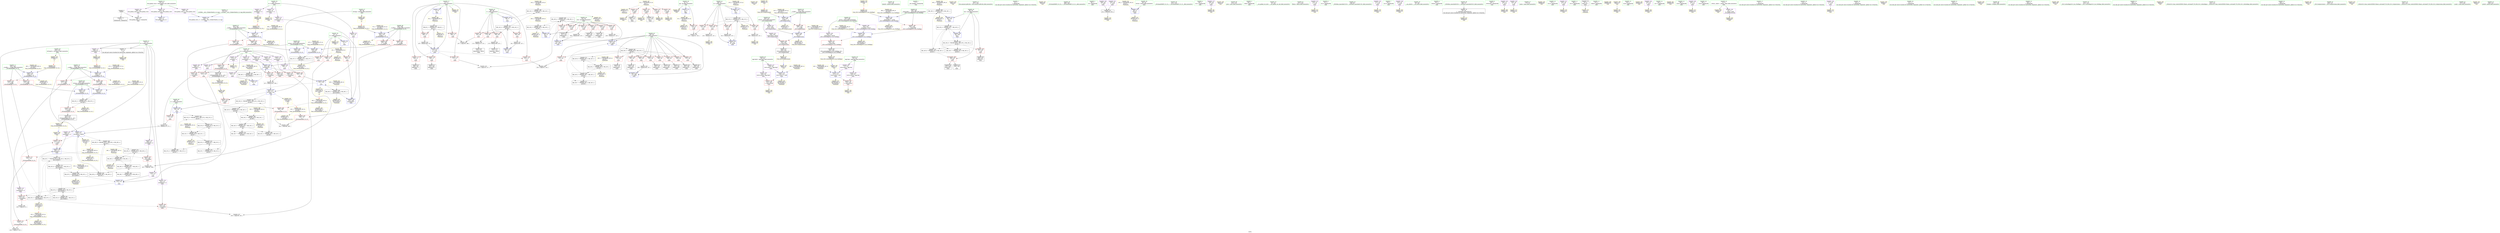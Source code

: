 digraph "SVFG" {
	label="SVFG";

	Node0x5650bc52ab30 [shape=record,color=grey,label="{NodeID: 0\nNullPtr}"];
	Node0x5650bc52ab30 -> Node0x5650bc555b10[style=solid];
	Node0x5650bc52ab30 -> Node0x5650bc558530[style=solid];
	Node0x5650bc586de0 [shape=record,color=yellow,style=double,label="{NodeID: 443\nRETMU(32V_1)\npts\{250000 \}\nFun[_ZSt3maxIiERKT_S2_S2_]}"];
	Node0x5650bc577820 [shape=record,color=black,label="{NodeID: 360\nMR_14V_2 = PHI(MR_14V_4, MR_14V_1, )\npts\{89 \}\n}"];
	Node0x5650bc577820 -> Node0x5650bc558a40[style=dashed];
	Node0x5650bc577820 -> Node0x5650bc585dc0[style=dashed];
	Node0x5650bc563350 [shape=record,color=yellow,style=double,label="{NodeID: 277\nAPARM(103)\nCS[]}"];
	Node0x5650bc556ff0 [shape=record,color=red,label="{NodeID: 194\n277\<--274\n\<--call59\nmain\n}"];
	Node0x5650bc556ff0 -> Node0x5650bc5613a0[style=solid];
	Node0x5650bc554030 [shape=record,color=purple,label="{NodeID: 111\n197\<--19\narrayidx28\<--b\nmain\n}"];
	Node0x5650bc554030 -> Node0x5650bc558d80[style=solid];
	Node0x5650bc5521e0 [shape=record,color=green,label="{NodeID: 28\n13\<--14\nl\<--l_field_insensitive\nGlob }"];
	Node0x5650bc5521e0 -> Node0x5650bc55aae0[style=solid];
	Node0x5650bc5521e0 -> Node0x5650bc55abb0[style=solid];
	Node0x5650bc5521e0 -> Node0x5650bc55ac80[style=solid];
	Node0x5650bc5521e0 -> Node0x5650bc558230[style=solid];
	Node0x5650bc5521e0 -> Node0x5650bc5630e0[style=solid];
	Node0x5650bc55eb30 [shape=record,color=yellow,style=double,label="{NodeID: 388\n4V_1 = ENCHI(MR_4V_0)\npts\{10 \}\nFun[main]}"];
	Node0x5650bc55eb30 -> Node0x5650bc55a530[style=dashed];
	Node0x5650bc55eb30 -> Node0x5650bc585960[style=dashed];
	Node0x5650bc564790 [shape=record,color=yellow,style=double,label="{NodeID: 305\nARet(149)\nCS[]}"];
	Node0x5650bc5587d0 [shape=record,color=blue,label="{NodeID: 222\n128\<--124\ncoerce.dive7\<--call6\nmain\n}"];
	Node0x5650bc5587d0 -> Node0x5650bc55c680[style=dashed];
	Node0x5650bc5587d0 -> Node0x5650bc586760[style=dashed];
	Node0x5650bc55a1f0 [shape=record,color=purple,label="{NodeID: 139\n342\<--337\n_M_mask\<--retval\n_ZSt11setiosflagsSt13_Ios_Fmtflags\n}"];
	Node0x5650bc55a1f0 -> Node0x5650bc561880[style=solid];
	Node0x5650bc554bf0 [shape=record,color=green,label="{NodeID: 56\n157\<--158\nfprintf\<--fprintf_field_insensitive\n}"];
	Node0x5650bc584ba0 [shape=record,color=yellow,style=double,label="{NodeID: 416\n30V_1 = ENCHI(MR_30V_0)\npts\{210000 \}\nFun[_ZSt3minIiERKT_S2_S2_]}"];
	Node0x5650bc584ba0 -> Node0x5650bc5579b0[style=dashed];
	Node0x5650bc584ba0 -> Node0x5650bc5872a0[style=dashed];
	Node0x5650bc566e10 [shape=record,color=grey,label="{NodeID: 333\n187 = Binary(186, 147, )\n}"];
	Node0x5650bc566e10 -> Node0x5650bc558be0[style=solid];
	Node0x5650bc561d60 [shape=record,color=blue,label="{NodeID: 250\n379\<--396\nretval\<--\n_ZSt3minIiERKT_S2_S2_\n}"];
	Node0x5650bc561d60 -> Node0x5650bc576920[style=dashed];
	Node0x5650bc55b8b0 [shape=record,color=red,label="{NodeID: 167\n216\<--92\n\<--i29\nmain\n}"];
	Node0x5650bc55b8b0 -> Node0x5650bc567b90[style=solid];
	Node0x5650bc556490 [shape=record,color=black,label="{NodeID: 84\n236\<--235\nidxprom39\<--\nmain\n}"];
	Node0x5650bc52e840 [shape=record,color=green,label="{NodeID: 1\n7\<--1\n__dso_handle\<--dummyObj\nGlob }"];
	Node0x5650bc586ec0 [shape=record,color=yellow,style=double,label="{NodeID: 444\nRETMU(40V_2)\npts\{3380000 \}\nFun[_ZSt11setiosflagsSt13_Ios_Fmtflags]}"];
	Node0x5650bc577d20 [shape=record,color=black,label="{NodeID: 361\nMR_16V_2 = PHI(MR_16V_8, MR_16V_1, )\npts\{91 \}\n}"];
	Node0x5650bc577d20 -> Node0x5650bc560df0[style=dashed];
	Node0x5650bc577d20 -> Node0x5650bc585ea0[style=dashed];
	Node0x5650bc563420 [shape=record,color=yellow,style=double,label="{NodeID: 278\nAPARM(266)\nCS[]|{<s0>17}}"];
	Node0x5650bc563420:s0 -> Node0x5650bc564b80[style=solid,color=red];
	Node0x5650bc5570c0 [shape=record,color=red,label="{NodeID: 195\n285\<--284\n\<--arrayidx63\nmain\n}"];
	Node0x5650bc5570c0 -> Node0x5650bc567290[style=solid];
	Node0x5650bc554100 [shape=record,color=purple,label="{NodeID: 112\n201\<--19\n\<--b\nmain\n}"];
	Node0x5650bc554100 -> Node0x5650bc560d20[style=solid];
	Node0x5650bc5522e0 [shape=record,color=green,label="{NodeID: 29\n15\<--18\na\<--a_field_insensitive\nGlob }"];
	Node0x5650bc5522e0 -> Node0x5650bc553810[style=solid];
	Node0x5650bc5522e0 -> Node0x5650bc5538e0[style=solid];
	Node0x5650bc5522e0 -> Node0x5650bc5539b0[style=solid];
	Node0x5650bc5522e0 -> Node0x5650bc553a80[style=solid];
	Node0x5650bc5522e0 -> Node0x5650bc553b50[style=solid];
	Node0x5650bc5522e0 -> Node0x5650bc553c20[style=solid];
	Node0x5650bc5522e0 -> Node0x5650bc553cf0[style=solid];
	Node0x5650bc5522e0 -> Node0x5650bc553dc0[style=solid];
	Node0x5650bc5522e0 -> Node0x5650bc553e90[style=solid];
	Node0x5650bc55ec10 [shape=record,color=yellow,style=double,label="{NodeID: 389\n6V_1 = ENCHI(MR_6V_0)\npts\{12 \}\nFun[main]}"];
	Node0x5650bc55ec10 -> Node0x5650bc576e20[style=dashed];
	Node0x5650bc564820 [shape=record,color=yellow,style=double,label="{NodeID: 306\nARet(156)\nCS[]}"];
	Node0x5650bc5588a0 [shape=record,color=blue,label="{NodeID: 223\n86\<--9\nii\<--\nmain\n}"];
	Node0x5650bc5588a0 -> Node0x5650bc577320[style=dashed];
	Node0x5650bc55a2c0 [shape=record,color=purple,label="{NodeID: 140\n345\<--337\ncoerce.dive\<--retval\n_ZSt11setiosflagsSt13_Ios_Fmtflags\n}"];
	Node0x5650bc55a2c0 -> Node0x5650bc557260[style=solid];
	Node0x5650bc554cf0 [shape=record,color=green,label="{NodeID: 57\n207\<--208\nllvm.memset.p0i8.i64\<--llvm.memset.p0i8.i64_field_insensitive\n}"];
	Node0x5650bc584c80 [shape=record,color=yellow,style=double,label="{NodeID: 417\n47V_1 = ENCHI(MR_47V_0)\npts\{380 \}\nFun[_ZSt3minIiERKT_S2_S2_]}"];
	Node0x5650bc584c80 -> Node0x5650bc561c90[style=dashed];
	Node0x5650bc584c80 -> Node0x5650bc561d60[style=dashed];
	Node0x5650bc566f90 [shape=record,color=grey,label="{NodeID: 334\n167 = cmp(165, 166, )\n}"];
	Node0x5650bc561e30 [shape=record,color=blue,label="{NodeID: 251\n406\<--402\n__a.addr\<--__a\n_ZSt3maxIiERKT_S2_S2_\n}"];
	Node0x5650bc561e30 -> Node0x5650bc557b50[style=dashed];
	Node0x5650bc561e30 -> Node0x5650bc557c20[style=dashed];
	Node0x5650bc561e30 -> Node0x5650bc586c20[style=dashed];
	Node0x5650bc55b980 [shape=record,color=red,label="{NodeID: 168\n220\<--92\n\<--i29\nmain\n}"];
	Node0x5650bc55b980 -> Node0x5650bc5563c0[style=solid];
	Node0x5650bc556560 [shape=record,color=black,label="{NodeID: 85\n240\<--239\nidxprom41\<--\nmain\n}"];
	Node0x5650bc5509e0 [shape=record,color=green,label="{NodeID: 2\n9\<--1\n\<--dummyObj\nCan only get source location for instruction, argument, global var or function.}"];
	Node0x5650bc586fd0 [shape=record,color=yellow,style=double,label="{NodeID: 445\nRETMU(38V_2)\npts\{340 \}\nFun[_ZSt11setiosflagsSt13_Ios_Fmtflags]}"];
	Node0x5650bc578220 [shape=record,color=black,label="{NodeID: 362\nMR_18V_2 = PHI(MR_18V_4, MR_18V_1, )\npts\{93 \}\n}"];
	Node0x5650bc578220 -> Node0x5650bc560f90[style=dashed];
	Node0x5650bc578220 -> Node0x5650bc585f80[style=dashed];
	Node0x5650bc5634f0 [shape=record,color=yellow,style=double,label="{NodeID: 279\nAPARM(100)\nCS[]|{<s0>17}}"];
	Node0x5650bc5634f0:s0 -> Node0x5650bc564c70[style=solid,color=red];
	Node0x5650bc557190 [shape=record,color=red,label="{NodeID: 196\n343\<--339\n\<--__mask.addr\n_ZSt11setiosflagsSt13_Ios_Fmtflags\n}"];
	Node0x5650bc557190 -> Node0x5650bc561880[style=solid];
	Node0x5650bc5541d0 [shape=record,color=purple,label="{NodeID: 113\n248\<--19\narrayidx47\<--b\nmain\n}"];
	Node0x5650bc5541d0 -> Node0x5650bc563f80[style=solid];
	Node0x5650bc5523e0 [shape=record,color=green,label="{NodeID: 30\n19\<--21\nb\<--b_field_insensitive\nGlob }"];
	Node0x5650bc5523e0 -> Node0x5650bc553f60[style=solid];
	Node0x5650bc5523e0 -> Node0x5650bc554030[style=solid];
	Node0x5650bc5523e0 -> Node0x5650bc554100[style=solid];
	Node0x5650bc5523e0 -> Node0x5650bc5541d0[style=solid];
	Node0x5650bc582c20 [shape=record,color=yellow,style=double,label="{NodeID: 390\n8V_1 = ENCHI(MR_8V_0)\npts\{14 \}\nFun[main]}"];
	Node0x5650bc582c20 -> Node0x5650bc55aae0[style=dashed];
	Node0x5650bc582c20 -> Node0x5650bc55abb0[style=dashed];
	Node0x5650bc582c20 -> Node0x5650bc55ac80[style=dashed];
	Node0x5650bc582c20 -> Node0x5650bc585b20[style=dashed];
	Node0x5650bc5648b0 [shape=record,color=yellow,style=double,label="{NodeID: 307\nARet(160)\nCS[]}"];
	Node0x5650bc558970 [shape=record,color=blue,label="{NodeID: 224\n161\<--9\n\<--\nmain\n}"];
	Node0x5650bc558970 -> Node0x5650bc558cb0[style=dashed];
	Node0x5650bc55a390 [shape=record,color=purple,label="{NodeID: 141\n355\<--350\n_M_n\<--retval\n_ZSt12setprecisioni\n}"];
	Node0x5650bc55a390 -> Node0x5650bc561a20[style=solid];
	Node0x5650bc554df0 [shape=record,color=green,label="{NodeID: 58\n260\<--261\n_ZSt3minIiERKT_S2_S2_\<--_ZSt3minIiERKT_S2_S2__field_insensitive\n}"];
	Node0x5650bc584d60 [shape=record,color=yellow,style=double,label="{NodeID: 418\n49V_1 = ENCHI(MR_49V_0)\npts\{382 \}\nFun[_ZSt3minIiERKT_S2_S2_]}"];
	Node0x5650bc584d60 -> Node0x5650bc561af0[style=dashed];
	Node0x5650bc567110 [shape=record,color=grey,label="{NodeID: 335\n143 = cmp(141, 142, )\n}"];
	Node0x5650bc561f00 [shape=record,color=blue,label="{NodeID: 252\n408\<--403\n__b.addr\<--__b\n_ZSt3maxIiERKT_S2_S2_\n}"];
	Node0x5650bc561f00 -> Node0x5650bc557cf0[style=dashed];
	Node0x5650bc561f00 -> Node0x5650bc557dc0[style=dashed];
	Node0x5650bc561f00 -> Node0x5650bc586d00[style=dashed];
	Node0x5650bc55ba50 [shape=record,color=red,label="{NodeID: 169\n227\<--92\n\<--i29\nmain\n}"];
	Node0x5650bc55ba50 -> Node0x5650bc566990[style=solid];
	Node0x5650bc556630 [shape=record,color=black,label="{NodeID: 86\n247\<--246\nidxprom46\<--\nmain\n}"];
	Node0x5650bc550a70 [shape=record,color=green,label="{NodeID: 3\n26\<--1\n.str\<--dummyObj\nGlob }"];
	Node0x5650bc5870b0 [shape=record,color=yellow,style=double,label="{NodeID: 446\nRETMU(49V_2)\npts\{382 \}\nFun[_ZSt3minIiERKT_S2_S2_]}"];
	Node0x5650bc578720 [shape=record,color=black,label="{NodeID: 363\nMR_20V_2 = PHI(MR_20V_8, MR_20V_1, )\npts\{95 \}\n}"];
	Node0x5650bc578720 -> Node0x5650bc574220[style=dashed];
	Node0x5650bc578720 -> Node0x5650bc586060[style=dashed];
	Node0x5650bc5635c0 [shape=record,color=yellow,style=double,label="{NodeID: 280\nAPARM(311)\nCS[]}"];
	Node0x5650bc557260 [shape=record,color=red,label="{NodeID: 197\n346\<--345\n\<--coerce.dive\n_ZSt11setiosflagsSt13_Ios_Fmtflags\n}"];
	Node0x5650bc557260 -> Node0x5650bc553400[style=solid];
	Node0x5650bc5542a0 [shape=record,color=purple,label="{NodeID: 114\n212\<--22\n\<--d\nmain\n}"];
	Node0x5650bc5542a0 -> Node0x5650bc560ec0[style=solid];
	Node0x5650bc5524e0 [shape=record,color=green,label="{NodeID: 31\n22\<--25\nd\<--d_field_insensitive\nGlob }"];
	Node0x5650bc5524e0 -> Node0x5650bc555ce0[style=solid];
	Node0x5650bc5524e0 -> Node0x5650bc5542a0[style=solid];
	Node0x5650bc5524e0 -> Node0x5650bc554370[style=solid];
	Node0x5650bc5524e0 -> Node0x5650bc558eb0[style=solid];
	Node0x5650bc5524e0 -> Node0x5650bc558f80[style=solid];
	Node0x5650bc5524e0 -> Node0x5650bc559050[style=solid];
	Node0x5650bc5524e0 -> Node0x5650bc559120[style=solid];
	Node0x5650bc582d00 [shape=record,color=yellow,style=double,label="{NodeID: 391\n10V_1 = ENCHI(MR_10V_0)\npts\{81 \}\nFun[main]}"];
	Node0x5650bc582d00 -> Node0x5650bc558630[style=dashed];
	Node0x5650bc564940 [shape=record,color=yellow,style=double,label="{NodeID: 308\nARet(259)\nCS[]}"];
	Node0x5650bc564940 -> Node0x5650bc556e50[style=solid];
	Node0x5650bc558a40 [shape=record,color=blue,label="{NodeID: 225\n88\<--9\ni\<--\nmain\n}"];
	Node0x5650bc558a40 -> Node0x5650bc575b20[style=dashed];
	Node0x5650bc55a460 [shape=record,color=purple,label="{NodeID: 142\n358\<--350\ncoerce.dive\<--retval\n_ZSt12setprecisioni\n}"];
	Node0x5650bc55a460 -> Node0x5650bc557400[style=solid];
	Node0x5650bc554ef0 [shape=record,color=green,label="{NodeID: 59\n275\<--276\n_ZSt3maxIiERKT_S2_S2_\<--_ZSt3maxIiERKT_S2_S2__field_insensitive\n}"];
	Node0x5650bc584e40 [shape=record,color=yellow,style=double,label="{NodeID: 419\nRETMU(2V_1)\npts\{1 \}\nFun[main]}"];
	Node0x5650bc567290 [shape=record,color=grey,label="{NodeID: 336\n287 = cmp(285, 286, )\n}"];
	Node0x5650bc561fd0 [shape=record,color=blue,label="{NodeID: 253\n404\<--418\nretval\<--\n_ZSt3maxIiERKT_S2_S2_\n}"];
	Node0x5650bc561fd0 -> Node0x5650bc576830[style=dashed];
	Node0x5650bc55bb20 [shape=record,color=red,label="{NodeID: 170\n239\<--92\n\<--i29\nmain\n}"];
	Node0x5650bc55bb20 -> Node0x5650bc556560[style=solid];
	Node0x5650bc556700 [shape=record,color=black,label="{NodeID: 87\n250\<--249\nidxprom48\<--\nmain\n}"];
	Node0x5650bc550400 [shape=record,color=green,label="{NodeID: 4\n28\<--1\n.str.1\<--dummyObj\nGlob }"];
	Node0x5650bc5871c0 [shape=record,color=yellow,style=double,label="{NodeID: 447\nRETMU(51V_2)\npts\{384 \}\nFun[_ZSt3minIiERKT_S2_S2_]}"];
	Node0x5650bc578c20 [shape=record,color=black,label="{NodeID: 364\nMR_22V_2 = PHI(MR_22V_8, MR_22V_1, )\npts\{97 \}\n}"];
	Node0x5650bc578c20 -> Node0x5650bc574720[style=dashed];
	Node0x5650bc578c20 -> Node0x5650bc586140[style=dashed];
	Node0x5650bc563690 [shape=record,color=yellow,style=double,label="{NodeID: 281\nAPARM(148)\nCS[]}"];
	Node0x5650bc557330 [shape=record,color=red,label="{NodeID: 198\n356\<--352\n\<--__n.addr\n_ZSt12setprecisioni\n}"];
	Node0x5650bc557330 -> Node0x5650bc561a20[style=solid];
	Node0x5650bc554370 [shape=record,color=purple,label="{NodeID: 115\n222\<--22\narrayidx34\<--d\nmain\n}"];
	Node0x5650bc554370 -> Node0x5650bc55c8f0[style=solid];
	Node0x5650bc5525e0 [shape=record,color=green,label="{NodeID: 32\n50\<--54\nllvm.global_ctors\<--llvm.global_ctors_field_insensitive\nGlob }"];
	Node0x5650bc5525e0 -> Node0x5650bc559bb0[style=solid];
	Node0x5650bc5525e0 -> Node0x5650bc559cb0[style=solid];
	Node0x5650bc5525e0 -> Node0x5650bc559db0[style=solid];
	Node0x5650bc582de0 [shape=record,color=yellow,style=double,label="{NodeID: 392\n12V_1 = ENCHI(MR_12V_0)\npts\{87 \}\nFun[main]}"];
	Node0x5650bc582de0 -> Node0x5650bc5588a0[style=dashed];
	Node0x5650bc5649d0 [shape=record,color=yellow,style=double,label="{NodeID: 309\nARet(316)\nCS[]}"];
	Node0x5650bc558b10 [shape=record,color=blue,label="{NodeID: 226\n88\<--181\ni\<--inc\nmain\n}"];
	Node0x5650bc558b10 -> Node0x5650bc575b20[style=dashed];
	Node0x5650bc55a530 [shape=record,color=red,label="{NodeID: 143\n142\<--8\n\<--qq\nmain\n}"];
	Node0x5650bc55a530 -> Node0x5650bc567110[style=solid];
	Node0x5650bc554ff0 [shape=record,color=green,label="{NodeID: 60\n313\<--314\nputs\<--puts_field_insensitive\n}"];
	Node0x5650bc585960 [shape=record,color=yellow,style=double,label="{NodeID: 420\nRETMU(4V_1)\npts\{10 \}\nFun[main]}"];
	Node0x5650bc567410 [shape=record,color=grey,label="{NodeID: 337\n243 = cmp(238, 242, )\n}"];
	Node0x5650bc5620a0 [shape=record,color=blue,label="{NodeID: 254\n404\<--421\nretval\<--\n_ZSt3maxIiERKT_S2_S2_\n}"];
	Node0x5650bc5620a0 -> Node0x5650bc576830[style=dashed];
	Node0x5650bc55bbf0 [shape=record,color=red,label="{NodeID: 171\n253\<--92\n\<--i29\nmain\n}"];
	Node0x5650bc55bbf0 -> Node0x5650bc5567d0[style=solid];
	Node0x5650bc5567d0 [shape=record,color=black,label="{NodeID: 88\n254\<--253\nidxprom50\<--\nmain\n}"];
	Node0x5650bc550490 [shape=record,color=green,label="{NodeID: 5\n30\<--1\nstdin\<--dummyObj\nGlob }"];
	Node0x5650bc5872a0 [shape=record,color=yellow,style=double,label="{NodeID: 448\nRETMU(30V_1)\npts\{210000 \}\nFun[_ZSt3minIiERKT_S2_S2_]}"];
	Node0x5650bc579120 [shape=record,color=black,label="{NodeID: 365\nMR_24V_2 = PHI(MR_24V_8, MR_24V_1, )\npts\{99 \}\n}"];
	Node0x5650bc579120 -> Node0x5650bc574c20[style=dashed];
	Node0x5650bc579120 -> Node0x5650bc586220[style=dashed];
	Node0x5650bc563760 [shape=record,color=yellow,style=double,label="{NodeID: 282\nAPARM(146)\nCS[]}"];
	Node0x5650bc557400 [shape=record,color=red,label="{NodeID: 199\n359\<--358\n\<--coerce.dive\n_ZSt12setprecisioni\n}"];
	Node0x5650bc557400 -> Node0x5650bc5534d0[style=solid];
	Node0x5650bc558eb0 [shape=record,color=purple,label="{NodeID: 116\n241\<--22\narrayidx42\<--d\nmain\n}"];
	Node0x5650bc558eb0 -> Node0x5650bc55ca90[style=solid];
	Node0x5650bc5526e0 [shape=record,color=green,label="{NodeID: 33\n55\<--56\n__cxx_global_var_init\<--__cxx_global_var_init_field_insensitive\n}"];
	Node0x5650bc582ec0 [shape=record,color=yellow,style=double,label="{NodeID: 393\n14V_1 = ENCHI(MR_14V_0)\npts\{89 \}\nFun[main]}"];
	Node0x5650bc582ec0 -> Node0x5650bc577820[style=dashed];
	Node0x5650bc564a90 [shape=record,color=yellow,style=double,label="{NodeID: 310\nFPARM(349)\nFun[_ZSt12setprecisioni]}"];
	Node0x5650bc564a90 -> Node0x5650bc561950[style=solid];
	Node0x5650bc558be0 [shape=record,color=blue,label="{NodeID: 227\n11\<--187\nn\<--inc24\nmain\n}"];
	Node0x5650bc558be0 -> Node0x5650bc55a7a0[style=dashed];
	Node0x5650bc558be0 -> Node0x5650bc55a870[style=dashed];
	Node0x5650bc558be0 -> Node0x5650bc55a940[style=dashed];
	Node0x5650bc558be0 -> Node0x5650bc55aa10[style=dashed];
	Node0x5650bc558be0 -> Node0x5650bc576e20[style=dashed];
	Node0x5650bc55a600 [shape=record,color=red,label="{NodeID: 144\n166\<--11\n\<--n\nmain\n}"];
	Node0x5650bc55a600 -> Node0x5650bc566f90[style=solid];
	Node0x5650bc5550f0 [shape=record,color=green,label="{NodeID: 61\n317\<--318\nfflush\<--fflush_field_insensitive\n}"];
	Node0x5650bc585a40 [shape=record,color=yellow,style=double,label="{NodeID: 421\nRETMU(6V_2)\npts\{12 \}\nFun[main]}"];
	Node0x5650bc567590 [shape=record,color=grey,label="{NodeID: 338\n224 = cmp(223, 9, )\n}"];
	Node0x5650bc562170 [shape=record,color=yellow,style=double,label="{NodeID: 255\nAPARM(110)\nCS[]}"];
	Node0x5650bc55bcc0 [shape=record,color=red,label="{NodeID: 172\n302\<--92\n\<--i29\nmain\n}"];
	Node0x5650bc55bcc0 -> Node0x5650bc565d90[style=solid];
	Node0x5650bc5568a0 [shape=record,color=black,label="{NodeID: 89\n265\<--264\nidxprom53\<--\nmain\n}"];
	Node0x5650bc550520 [shape=record,color=green,label="{NodeID: 6\n31\<--1\n.str.2\<--dummyObj\nGlob }"];
	Node0x5650bc587380 [shape=record,color=yellow,style=double,label="{NodeID: 449\nRETMU(24V_1)\npts\{99 \}\nFun[_ZSt3minIiERKT_S2_S2_]}"];
	Node0x5650bc579620 [shape=record,color=black,label="{NodeID: 366\nMR_26V_2 = PHI(MR_26V_8, MR_26V_1, )\npts\{101 \}\n}"];
	Node0x5650bc579620 -> Node0x5650bc575120[style=dashed];
	Node0x5650bc579620 -> Node0x5650bc586300[style=dashed];
	Node0x5650bc563830 [shape=record,color=yellow,style=double,label="{NodeID: 283\nAPARM(152)\nCS[]}"];
	Node0x5650bc5574d0 [shape=record,color=red,label="{NodeID: 200\n399\<--379\n\<--retval\n_ZSt3minIiERKT_S2_S2_\n}"];
	Node0x5650bc5574d0 -> Node0x5650bc5535a0[style=solid];
	Node0x5650bc558f80 [shape=record,color=purple,label="{NodeID: 117\n266\<--22\narrayidx54\<--d\nmain\n}"];
	Node0x5650bc558f80 -> Node0x5650bc563420[style=solid];
	Node0x5650bc5527e0 [shape=record,color=green,label="{NodeID: 34\n59\<--60\n_ZNSt8ios_base4InitC1Ev\<--_ZNSt8ios_base4InitC1Ev_field_insensitive\n}"];
	Node0x5650bc582fa0 [shape=record,color=yellow,style=double,label="{NodeID: 394\n16V_1 = ENCHI(MR_16V_0)\npts\{91 \}\nFun[main]}"];
	Node0x5650bc582fa0 -> Node0x5650bc577d20[style=dashed];
	Node0x5650bc564b80 [shape=record,color=yellow,style=double,label="{NodeID: 311\nFPARM(402)\nFun[_ZSt3maxIiERKT_S2_S2_]}"];
	Node0x5650bc564b80 -> Node0x5650bc561e30[style=solid];
	Node0x5650bc558cb0 [shape=record,color=blue,label="{NodeID: 228\n192\<--189\narrayidx26\<--\nmain\n}"];
	Node0x5650bc558cb0 -> Node0x5650bc55c750[style=dashed];
	Node0x5650bc558cb0 -> Node0x5650bc55c820[style=dashed];
	Node0x5650bc558cb0 -> Node0x5650bc55c9c0[style=dashed];
	Node0x5650bc558cb0 -> Node0x5650bc55cb60[style=dashed];
	Node0x5650bc558cb0 -> Node0x5650bc55cc30[style=dashed];
	Node0x5650bc558cb0 -> Node0x5650bc556f20[style=dashed];
	Node0x5650bc558cb0 -> Node0x5650bc579b20[style=dashed];
	Node0x5650bc55a6d0 [shape=record,color=red,label="{NodeID: 145\n186\<--11\n\<--n\nmain\n}"];
	Node0x5650bc55a6d0 -> Node0x5650bc566e10[style=solid];
	Node0x5650bc5551f0 [shape=record,color=green,label="{NodeID: 62\n337\<--338\nretval\<--retval_field_insensitive\n_ZSt11setiosflagsSt13_Ios_Fmtflags\n}"];
	Node0x5650bc5551f0 -> Node0x5650bc55a1f0[style=solid];
	Node0x5650bc5551f0 -> Node0x5650bc55a2c0[style=solid];
	Node0x5650bc585b20 [shape=record,color=yellow,style=double,label="{NodeID: 422\nRETMU(8V_1)\npts\{14 \}\nFun[main]}"];
	Node0x5650bc567710 [shape=record,color=grey,label="{NodeID: 339\n391 = cmp(388, 390, )\n}"];
	Node0x5650bc562240 [shape=record,color=yellow,style=double,label="{NodeID: 256\nAPARM(111)\nCS[]}"];
	Node0x5650bc55bd90 [shape=record,color=red,label="{NodeID: 173\n231\<--94\n\<--j\nmain\n}"];
	Node0x5650bc55bd90 -> Node0x5650bc567890[style=solid];
	Node0x5650bc556970 [shape=record,color=black,label="{NodeID: 90\n268\<--267\nidxprom56\<--\nmain\n}"];
	Node0x5650bc5505b0 [shape=record,color=green,label="{NodeID: 7\n33\<--1\n.str.3\<--dummyObj\nGlob }"];
	Node0x5650bc587460 [shape=record,color=yellow,style=double,label="{NodeID: 450\nRETMU(47V_3)\npts\{380 \}\nFun[_ZSt3minIiERKT_S2_S2_]}"];
	Node0x5650bc579b20 [shape=record,color=black,label="{NodeID: 367\nMR_28V_2 = PHI(MR_28V_4, MR_28V_1, )\npts\{180000 \}\n}"];
	Node0x5650bc579b20 -> Node0x5650bc558970[style=dashed];
	Node0x5650bc579b20 -> Node0x5650bc5863e0[style=dashed];
	Node0x5650bc563900 [shape=record,color=yellow,style=double,label="{NodeID: 284\nAPARM(155)\nCS[]}"];
	Node0x5650bc5575a0 [shape=record,color=red,label="{NodeID: 201\n389\<--381\n\<--__a.addr\n_ZSt3minIiERKT_S2_S2_\n}"];
	Node0x5650bc5575a0 -> Node0x5650bc5579b0[style=solid];
	Node0x5650bc559050 [shape=record,color=purple,label="{NodeID: 118\n280\<--22\narrayidx61\<--d\nmain\n}"];
	Node0x5650bc559050 -> Node0x5650bc5613a0[style=solid];
	Node0x5650bc5528e0 [shape=record,color=green,label="{NodeID: 35\n65\<--66\n__cxa_atexit\<--__cxa_atexit_field_insensitive\n}"];
	Node0x5650bc583080 [shape=record,color=yellow,style=double,label="{NodeID: 395\n18V_1 = ENCHI(MR_18V_0)\npts\{93 \}\nFun[main]}"];
	Node0x5650bc583080 -> Node0x5650bc578220[style=dashed];
	Node0x5650bc564c70 [shape=record,color=yellow,style=double,label="{NodeID: 312\nFPARM(403)\nFun[_ZSt3maxIiERKT_S2_S2_]}"];
	Node0x5650bc564c70 -> Node0x5650bc561f00[style=solid];
	Node0x5650bc558d80 [shape=record,color=blue,label="{NodeID: 229\n197\<--194\narrayidx28\<--\nmain\n}"];
	Node0x5650bc558d80 -> Node0x5650bc560d20[style=dashed];
	Node0x5650bc55a7a0 [shape=record,color=red,label="{NodeID: 146\n190\<--11\n\<--n\nmain\n}"];
	Node0x5650bc55a7a0 -> Node0x5650bc556220[style=solid];
	Node0x5650bc5552c0 [shape=record,color=green,label="{NodeID: 63\n339\<--340\n__mask.addr\<--__mask.addr_field_insensitive\n_ZSt11setiosflagsSt13_Ios_Fmtflags\n}"];
	Node0x5650bc5552c0 -> Node0x5650bc557190[style=solid];
	Node0x5650bc5552c0 -> Node0x5650bc5617b0[style=solid];
	Node0x5650bc585c00 [shape=record,color=yellow,style=double,label="{NodeID: 423\nRETMU(10V_2)\npts\{81 \}\nFun[main]}"];
	Node0x5650bc567890 [shape=record,color=grey,label="{NodeID: 340\n233 = cmp(231, 232, )\n}"];
	Node0x5650bc562310 [shape=record,color=yellow,style=double,label="{NodeID: 257\nAPARM(109)\nCS[]}"];
	Node0x5650bc55be60 [shape=record,color=red,label="{NodeID: 174\n235\<--94\n\<--j\nmain\n}"];
	Node0x5650bc55be60 -> Node0x5650bc556490[style=solid];
	Node0x5650bc556a40 [shape=record,color=black,label="{NodeID: 91\n279\<--278\nidxprom60\<--\nmain\n}"];
	Node0x5650bc550f70 [shape=record,color=green,label="{NodeID: 8\n35\<--1\nstdout\<--dummyObj\nGlob }"];
	Node0x5650bc587540 [shape=record,color=yellow,style=double,label="{NodeID: 451\nCSMU(26V_5)\npts\{101 \}\nCS[]|{<s0>17}}"];
	Node0x5650bc587540:s0 -> Node0x5650bc5762f0[style=dashed,color=red];
	Node0x5650bc57a020 [shape=record,color=black,label="{NodeID: 368\nMR_30V_2 = PHI(MR_30V_4, MR_30V_1, )\npts\{210000 \}\n}"];
	Node0x5650bc57a020 -> Node0x5650bc558d80[style=dashed];
	Node0x5650bc57a020 -> Node0x5650bc5864c0[style=dashed];
	Node0x5650bc5639d0 [shape=record,color=yellow,style=double,label="{NodeID: 285\nAPARM(154)\nCS[]}"];
	Node0x5650bc557670 [shape=record,color=red,label="{NodeID: 202\n396\<--381\n\<--__a.addr\n_ZSt3minIiERKT_S2_S2_\n}"];
	Node0x5650bc557670 -> Node0x5650bc561d60[style=solid];
	Node0x5650bc559120 [shape=record,color=purple,label="{NodeID: 119\n284\<--22\narrayidx63\<--d\nmain\n}"];
	Node0x5650bc559120 -> Node0x5650bc5570c0[style=solid];
	Node0x5650bc5529e0 [shape=record,color=green,label="{NodeID: 36\n64\<--70\n_ZNSt8ios_base4InitD1Ev\<--_ZNSt8ios_base4InitD1Ev_field_insensitive\n}"];
	Node0x5650bc5529e0 -> Node0x5650bc555de0[style=solid];
	Node0x5650bc583160 [shape=record,color=yellow,style=double,label="{NodeID: 396\n20V_1 = ENCHI(MR_20V_0)\npts\{95 \}\nFun[main]}"];
	Node0x5650bc583160 -> Node0x5650bc578720[style=dashed];
	Node0x5650bc564d60 [shape=record,color=yellow,style=double,label="{NodeID: 313\nFPARM(336)\nFun[_ZSt11setiosflagsSt13_Ios_Fmtflags]}"];
	Node0x5650bc564d60 -> Node0x5650bc5617b0[style=solid];
	Node0x5650bc560d20 [shape=record,color=blue,label="{NodeID: 230\n201\<--200\n\<--\nmain\n}"];
	Node0x5650bc560d20 -> Node0x5650bc556e50[style=dashed];
	Node0x5650bc560d20 -> Node0x5650bc57a020[style=dashed];
	Node0x5650bc560d20 -> Node0x5650bc5878e0[style=dashed];
	Node0x5650bc55a870 [shape=record,color=red,label="{NodeID: 147\n195\<--11\n\<--n\nmain\n}"];
	Node0x5650bc55a870 -> Node0x5650bc5562f0[style=solid];
	Node0x5650bc555390 [shape=record,color=green,label="{NodeID: 64\n350\<--351\nretval\<--retval_field_insensitive\n_ZSt12setprecisioni\n}"];
	Node0x5650bc555390 -> Node0x5650bc55a390[style=solid];
	Node0x5650bc555390 -> Node0x5650bc55a460[style=solid];
	Node0x5650bc585ce0 [shape=record,color=yellow,style=double,label="{NodeID: 424\nRETMU(12V_3)\npts\{87 \}\nFun[main]}"];
	Node0x5650bc567a10 [shape=record,color=grey,label="{NodeID: 341\n416 = cmp(413, 415, )\n}"];
	Node0x5650bc5623e0 [shape=record,color=yellow,style=double,label="{NodeID: 258\nAPARM(114)\nCS[]|{<s0>5}}"];
	Node0x5650bc5623e0:s0 -> Node0x5650bc564d60[style=solid,color=red];
	Node0x5650bc55bf30 [shape=record,color=red,label="{NodeID: 175\n246\<--94\n\<--j\nmain\n}"];
	Node0x5650bc55bf30 -> Node0x5650bc556630[style=solid];
	Node0x5650bc556b10 [shape=record,color=black,label="{NodeID: 92\n283\<--282\nidxprom62\<--\nmain\n}"];
	Node0x5650bc551000 [shape=record,color=green,label="{NodeID: 9\n36\<--1\n_ZSt4cout\<--dummyObj\nGlob }"];
	Node0x5650bc5876a0 [shape=record,color=yellow,style=double,label="{NodeID: 452\nCSMU(32V_5)\npts\{250000 \}\nCS[]|{<s0>17}}"];
	Node0x5650bc5876a0:s0 -> Node0x5650bc5766a0[style=dashed,color=red];
	Node0x5650bc57a520 [shape=record,color=black,label="{NodeID: 369\nMR_32V_2 = PHI(MR_32V_9, MR_32V_1, )\npts\{250000 \}\n}"];
	Node0x5650bc57a520 -> Node0x5650bc560ec0[style=dashed];
	Node0x5650bc57a520 -> Node0x5650bc5865a0[style=dashed];
	Node0x5650bc563aa0 [shape=record,color=yellow,style=double,label="{NodeID: 286\nAPARM(159)\nCS[]}"];
	Node0x5650bc557740 [shape=record,color=red,label="{NodeID: 203\n387\<--383\n\<--__b.addr\n_ZSt3minIiERKT_S2_S2_\n}"];
	Node0x5650bc557740 -> Node0x5650bc5578e0[style=solid];
	Node0x5650bc5591f0 [shape=record,color=purple,label="{NodeID: 120\n104\<--26\n\<--.str\nmain\n}"];
	Node0x5650bc5591f0 -> Node0x5650bc5631b0[style=solid];
	Node0x5650bc552ae0 [shape=record,color=green,label="{NodeID: 37\n77\<--78\nmain\<--main_field_insensitive\n}"];
	Node0x5650bc583240 [shape=record,color=yellow,style=double,label="{NodeID: 397\n22V_1 = ENCHI(MR_22V_0)\npts\{97 \}\nFun[main]}"];
	Node0x5650bc583240 -> Node0x5650bc578c20[style=dashed];
	Node0x5650bc564e50 [shape=record,color=yellow,style=double,label="{NodeID: 314\nFPARM(377)\nFun[_ZSt3minIiERKT_S2_S2_]}"];
	Node0x5650bc564e50 -> Node0x5650bc561af0[style=solid];
	Node0x5650bc560df0 [shape=record,color=blue,label="{NodeID: 231\n90\<--204\nans\<--\nmain\n}"];
	Node0x5650bc560df0 -> Node0x5650bc573820[style=dashed];
	Node0x5650bc55a940 [shape=record,color=red,label="{NodeID: 148\n217\<--11\n\<--n\nmain\n}"];
	Node0x5650bc55a940 -> Node0x5650bc567b90[style=solid];
	Node0x5650bc555460 [shape=record,color=green,label="{NodeID: 65\n352\<--353\n__n.addr\<--__n.addr_field_insensitive\n_ZSt12setprecisioni\n}"];
	Node0x5650bc555460 -> Node0x5650bc557330[style=solid];
	Node0x5650bc555460 -> Node0x5650bc561950[style=solid];
	Node0x5650bc585dc0 [shape=record,color=yellow,style=double,label="{NodeID: 425\nRETMU(14V_2)\npts\{89 \}\nFun[main]}"];
	Node0x5650bc567b90 [shape=record,color=grey,label="{NodeID: 342\n218 = cmp(216, 217, )\n}"];
	Node0x5650bc5624b0 [shape=record,color=yellow,style=double,label="{NodeID: 259\nAPARM(36)\nCS[]}"];
	Node0x5650bc55c000 [shape=record,color=red,label="{NodeID: 176\n249\<--94\n\<--j\nmain\n}"];
	Node0x5650bc55c000 -> Node0x5650bc556700[style=solid];
	Node0x5650bc556be0 [shape=record,color=black,label="{NodeID: 93\n298\<--297\ntobool70\<--\nmain\n}"];
	Node0x5650bc551090 [shape=record,color=green,label="{NodeID: 10\n37\<--1\n.str.4\<--dummyObj\nGlob }"];
	Node0x5650bc587780 [shape=record,color=yellow,style=double,label="{NodeID: 453\nCSMU(24V_5)\npts\{99 \}\nCS[]|{<s0>16}}"];
	Node0x5650bc587780:s0 -> Node0x5650bc5849b0[style=dashed,color=red];
	Node0x5650bc57aa20 [shape=record,color=black,label="{NodeID: 370\nMR_16V_8 = PHI(MR_16V_6, MR_16V_4, )\npts\{91 \}\n}"];
	Node0x5650bc57aa20 -> Node0x5650bc55b7e0[style=dashed];
	Node0x5650bc57aa20 -> Node0x5650bc577d20[style=dashed];
	Node0x5650bc563b70 [shape=record,color=yellow,style=double,label="{NodeID: 287\nAPARM(11)\nCS[]}"];
	Node0x5650bc557810 [shape=record,color=red,label="{NodeID: 204\n393\<--383\n\<--__b.addr\n_ZSt3minIiERKT_S2_S2_\n}"];
	Node0x5650bc557810 -> Node0x5650bc561c90[style=solid];
	Node0x5650bc5592c0 [shape=record,color=purple,label="{NodeID: 121\n105\<--28\n\<--.str.1\nmain\n}"];
	Node0x5650bc5592c0 -> Node0x5650bc563280[style=solid];
	Node0x5650bc552be0 [shape=record,color=green,label="{NodeID: 38\n80\<--81\nretval\<--retval_field_insensitive\nmain\n}"];
	Node0x5650bc552be0 -> Node0x5650bc558630[style=solid];
	Node0x5650bc583320 [shape=record,color=yellow,style=double,label="{NodeID: 398\n24V_1 = ENCHI(MR_24V_0)\npts\{99 \}\nFun[main]}"];
	Node0x5650bc583320 -> Node0x5650bc579120[style=dashed];
	Node0x5650bc564f40 [shape=record,color=yellow,style=double,label="{NodeID: 315\nFPARM(378)\nFun[_ZSt3minIiERKT_S2_S2_]}"];
	Node0x5650bc564f40 -> Node0x5650bc561bc0[style=solid];
	Node0x5650bc560ec0 [shape=record,color=blue,label="{NodeID: 232\n212\<--211\n\<--\nmain\n}"];
	Node0x5650bc560ec0 -> Node0x5650bc575620[style=dashed];
	Node0x5650bc55aa10 [shape=record,color=red,label="{NodeID: 149\n232\<--11\n\<--n\nmain\n}"];
	Node0x5650bc55aa10 -> Node0x5650bc567890[style=solid];
	Node0x5650bc555530 [shape=record,color=green,label="{NodeID: 66\n379\<--380\nretval\<--retval_field_insensitive\n_ZSt3minIiERKT_S2_S2_\n}"];
	Node0x5650bc555530 -> Node0x5650bc5574d0[style=solid];
	Node0x5650bc555530 -> Node0x5650bc561c90[style=solid];
	Node0x5650bc555530 -> Node0x5650bc561d60[style=solid];
	Node0x5650bc585ea0 [shape=record,color=yellow,style=double,label="{NodeID: 426\nRETMU(16V_2)\npts\{91 \}\nFun[main]}"];
	Node0x5650bc571f20 [shape=record,color=black,label="{NodeID: 343\nMR_16V_6 = PHI(MR_16V_5, MR_16V_4, MR_16V_4, )\npts\{91 \}\n}"];
	Node0x5650bc571f20 -> Node0x5650bc55b710[style=dashed];
	Node0x5650bc571f20 -> Node0x5650bc57aa20[style=dashed];
	Node0x5650bc571f20 -> Node0x5650bc57c820[style=dashed];
	Node0x5650bc562580 [shape=record,color=yellow,style=double,label="{NodeID: 260\nAPARM(120)\nCS[]}"];
	Node0x5650bc55c0d0 [shape=record,color=red,label="{NodeID: 177\n264\<--94\n\<--j\nmain\n}"];
	Node0x5650bc55c0d0 -> Node0x5650bc5568a0[style=solid];
	Node0x5650bc556cb0 [shape=record,color=black,label="{NodeID: 94\n307\<--306\ntobool76\<--\nmain\n}"];
	Node0x5650bc551120 [shape=record,color=green,label="{NodeID: 11\n39\<--1\n.str.5\<--dummyObj\nGlob }"];
	Node0x5650bc5878e0 [shape=record,color=yellow,style=double,label="{NodeID: 454\nCSMU(30V_4)\npts\{210000 \}\nCS[]|{<s0>16}}"];
	Node0x5650bc5878e0:s0 -> Node0x5650bc584ba0[style=dashed,color=red];
	Node0x5650bc57af20 [shape=record,color=black,label="{NodeID: 371\nMR_20V_8 = PHI(MR_20V_5, MR_20V_3, )\npts\{95 \}\n}"];
	Node0x5650bc57af20 -> Node0x5650bc578720[style=dashed];
	Node0x5650bc563c40 [shape=record,color=yellow,style=double,label="{NodeID: 288\nAPARM(24)\nCS[]}"];
	Node0x5650bc5578e0 [shape=record,color=red,label="{NodeID: 205\n388\<--387\n\<--\n_ZSt3minIiERKT_S2_S2_\n}"];
	Node0x5650bc5578e0 -> Node0x5650bc567710[style=solid];
	Node0x5650bc559390 [shape=record,color=purple,label="{NodeID: 122\n110\<--31\n\<--.str.2\nmain\n}"];
	Node0x5650bc559390 -> Node0x5650bc562170[style=solid];
	Node0x5650bc552cb0 [shape=record,color=green,label="{NodeID: 39\n82\<--83\nagg.tmp\<--agg.tmp_field_insensitive\nmain\n}"];
	Node0x5650bc552cb0 -> Node0x5650bc559eb0[style=solid];
	Node0x5650bc552cb0 -> Node0x5650bc559f80[style=solid];
	Node0x5650bc583400 [shape=record,color=yellow,style=double,label="{NodeID: 399\n26V_1 = ENCHI(MR_26V_0)\npts\{101 \}\nFun[main]}"];
	Node0x5650bc583400 -> Node0x5650bc579620[style=dashed];
	Node0x5650bc565030 [shape=record,color=yellow,style=double,label="{NodeID: 316\nFRet(79)\nFun[main]}"];
	Node0x5650bc560f90 [shape=record,color=blue,label="{NodeID: 233\n92\<--9\ni29\<--\nmain\n}"];
	Node0x5650bc560f90 -> Node0x5650bc573d20[style=dashed];
	Node0x5650bc55aae0 [shape=record,color=red,label="{NodeID: 150\n189\<--13\n\<--l\nmain\n}"];
	Node0x5650bc55aae0 -> Node0x5650bc558cb0[style=solid];
	Node0x5650bc555600 [shape=record,color=green,label="{NodeID: 67\n381\<--382\n__a.addr\<--__a.addr_field_insensitive\n_ZSt3minIiERKT_S2_S2_\n}"];
	Node0x5650bc555600 -> Node0x5650bc5575a0[style=solid];
	Node0x5650bc555600 -> Node0x5650bc557670[style=solid];
	Node0x5650bc555600 -> Node0x5650bc561af0[style=solid];
	Node0x5650bc585f80 [shape=record,color=yellow,style=double,label="{NodeID: 427\nRETMU(18V_2)\npts\{93 \}\nFun[main]}"];
	Node0x5650bc572420 [shape=record,color=black,label="{NodeID: 344\nMR_22V_6 = PHI(MR_22V_5, MR_22V_4, MR_22V_4, )\npts\{97 \}\n}"];
	Node0x5650bc572420 -> Node0x5650bc57b420[style=dashed];
	Node0x5650bc572420 -> Node0x5650bc57d220[style=dashed];
	Node0x5650bc562650 [shape=record,color=yellow,style=double,label="{NodeID: 261\nAPARM(125)\nCS[]|{<s0>7}}"];
	Node0x5650bc562650:s0 -> Node0x5650bc564a90[style=solid,color=red];
	Node0x5650bc55c1a0 [shape=record,color=red,label="{NodeID: 178\n267\<--94\n\<--j\nmain\n}"];
	Node0x5650bc55c1a0 -> Node0x5650bc556970[style=solid];
	Node0x5650bc556d80 [shape=record,color=black,label="{NodeID: 95\n308\<--306\n\<--\nmain\n}"];
	Node0x5650bc5511e0 [shape=record,color=green,label="{NodeID: 12\n41\<--1\nstderr\<--dummyObj\nGlob }"];
	Node0x5650bc57b420 [shape=record,color=black,label="{NodeID: 372\nMR_22V_8 = PHI(MR_22V_6, MR_22V_3, )\npts\{97 \}\n}"];
	Node0x5650bc57b420 -> Node0x5650bc578c20[style=dashed];
	Node0x5650bc563d10 [shape=record,color=yellow,style=double,label="{NodeID: 289\nAPARM(204)\nCS[]}"];
	Node0x5650bc5579b0 [shape=record,color=red,label="{NodeID: 206\n390\<--389\n\<--\n_ZSt3minIiERKT_S2_S2_\n}"];
	Node0x5650bc5579b0 -> Node0x5650bc567710[style=solid];
	Node0x5650bc559460 [shape=record,color=purple,label="{NodeID: 123\n111\<--33\n\<--.str.3\nmain\n}"];
	Node0x5650bc559460 -> Node0x5650bc562240[style=solid];
	Node0x5650bc552d80 [shape=record,color=green,label="{NodeID: 40\n84\<--85\nagg.tmp5\<--agg.tmp5_field_insensitive\nmain\n}"];
	Node0x5650bc552d80 -> Node0x5650bc55a050[style=solid];
	Node0x5650bc552d80 -> Node0x5650bc55a120[style=solid];
	Node0x5650bc5834e0 [shape=record,color=yellow,style=double,label="{NodeID: 400\n28V_1 = ENCHI(MR_28V_0)\npts\{180000 \}\nFun[main]}"];
	Node0x5650bc5834e0 -> Node0x5650bc579b20[style=dashed];
	Node0x5650bc565500 [shape=record,color=yellow,style=double,label="{NodeID: 317\nFRet(348)\nFun[_ZSt12setprecisioni]|{<s0>7}}"];
	Node0x5650bc565500:s0 -> Node0x5650bc564310[style=solid,color=blue];
	Node0x5650bc561060 [shape=record,color=blue,label="{NodeID: 234\n94\<--228\nj\<--add35\nmain\n}"];
	Node0x5650bc561060 -> Node0x5650bc57e620[style=dashed];
	Node0x5650bc55abb0 [shape=record,color=red,label="{NodeID: 151\n194\<--13\n\<--l\nmain\n}"];
	Node0x5650bc55abb0 -> Node0x5650bc558d80[style=solid];
	Node0x5650bc5556d0 [shape=record,color=green,label="{NodeID: 68\n383\<--384\n__b.addr\<--__b.addr_field_insensitive\n_ZSt3minIiERKT_S2_S2_\n}"];
	Node0x5650bc5556d0 -> Node0x5650bc557740[style=solid];
	Node0x5650bc5556d0 -> Node0x5650bc557810[style=solid];
	Node0x5650bc5556d0 -> Node0x5650bc561bc0[style=solid];
	Node0x5650bc586060 [shape=record,color=yellow,style=double,label="{NodeID: 428\nRETMU(20V_2)\npts\{95 \}\nFun[main]}"];
	Node0x5650bc572920 [shape=record,color=black,label="{NodeID: 345\nMR_24V_6 = PHI(MR_24V_5, MR_24V_4, MR_24V_4, )\npts\{99 \}\n}"];
	Node0x5650bc572920 -> Node0x5650bc57b920[style=dashed];
	Node0x5650bc572920 -> Node0x5650bc57d720[style=dashed];
	Node0x5650bc562720 [shape=record,color=yellow,style=double,label="{NodeID: 262\nAPARM(121)\nCS[]}"];
	Node0x5650bc55c270 [shape=record,color=red,label="{NodeID: 179\n278\<--94\n\<--j\nmain\n}"];
	Node0x5650bc55c270 -> Node0x5650bc556a40[style=solid];
	Node0x5650bc553400 [shape=record,color=black,label="{NodeID: 96\n335\<--346\n_ZSt11setiosflagsSt13_Ios_Fmtflags_ret\<--\n_ZSt11setiosflagsSt13_Ios_Fmtflags\n}"];
	Node0x5650bc553400 -> Node0x5650bc5656e0[style=solid];
	Node0x5650bc5512e0 [shape=record,color=green,label="{NodeID: 13\n42\<--1\n.str.6\<--dummyObj\nGlob }"];
	Node0x5650bc57b920 [shape=record,color=black,label="{NodeID: 373\nMR_24V_8 = PHI(MR_24V_6, MR_24V_3, )\npts\{99 \}\n}"];
	Node0x5650bc57b920 -> Node0x5650bc579120[style=dashed];
	Node0x5650bc563de0 [shape=record,color=yellow,style=double,label="{NodeID: 290\nAPARM(205)\nCS[]}"];
	Node0x5650bc557a80 [shape=record,color=red,label="{NodeID: 207\n424\<--404\n\<--retval\n_ZSt3maxIiERKT_S2_S2_\n}"];
	Node0x5650bc557a80 -> Node0x5650bc553670[style=solid];
	Node0x5650bc559530 [shape=record,color=purple,label="{NodeID: 124\n135\<--37\n\<--.str.4\nmain\n}"];
	Node0x5650bc559530 -> Node0x5650bc5628c0[style=solid];
	Node0x5650bc552e50 [shape=record,color=green,label="{NodeID: 41\n86\<--87\nii\<--ii_field_insensitive\nmain\n}"];
	Node0x5650bc552e50 -> Node0x5650bc55b090[style=solid];
	Node0x5650bc552e50 -> Node0x5650bc55b160[style=solid];
	Node0x5650bc552e50 -> Node0x5650bc55b230[style=solid];
	Node0x5650bc552e50 -> Node0x5650bc55b300[style=solid];
	Node0x5650bc552e50 -> Node0x5650bc5588a0[style=solid];
	Node0x5650bc552e50 -> Node0x5650bc5616e0[style=solid];
	Node0x5650bc5835c0 [shape=record,color=yellow,style=double,label="{NodeID: 401\n30V_1 = ENCHI(MR_30V_0)\npts\{210000 \}\nFun[main]}"];
	Node0x5650bc5835c0 -> Node0x5650bc57a020[style=dashed];
	Node0x5650bc5655f0 [shape=record,color=yellow,style=double,label="{NodeID: 318\nFRet(401)\nFun[_ZSt3maxIiERKT_S2_S2_]|{<s0>17}}"];
	Node0x5650bc5655f0:s0 -> Node0x5650bc564670[style=solid,color=blue];
	Node0x5650bc561130 [shape=record,color=blue,label="{NodeID: 235\n98\<--257\nref.tmp\<--sub\nmain\n}"];
	Node0x5650bc561130 -> Node0x5650bc556e50[style=dashed];
	Node0x5650bc561130 -> Node0x5650bc572920[style=dashed];
	Node0x5650bc561130 -> Node0x5650bc55d110[style=dashed];
	Node0x5650bc561130 -> Node0x5650bc587780[style=dashed];
	Node0x5650bc55ac80 [shape=record,color=red,label="{NodeID: 152\n286\<--13\n\<--l\nmain\n}"];
	Node0x5650bc55ac80 -> Node0x5650bc567290[style=solid];
	Node0x5650bc5557a0 [shape=record,color=green,label="{NodeID: 69\n404\<--405\nretval\<--retval_field_insensitive\n_ZSt3maxIiERKT_S2_S2_\n}"];
	Node0x5650bc5557a0 -> Node0x5650bc557a80[style=solid];
	Node0x5650bc5557a0 -> Node0x5650bc561fd0[style=solid];
	Node0x5650bc5557a0 -> Node0x5650bc5620a0[style=solid];
	Node0x5650bc586140 [shape=record,color=yellow,style=double,label="{NodeID: 429\nRETMU(22V_2)\npts\{97 \}\nFun[main]}"];
	Node0x5650bc572e20 [shape=record,color=black,label="{NodeID: 346\nMR_26V_6 = PHI(MR_26V_5, MR_26V_4, MR_26V_4, )\npts\{101 \}\n}"];
	Node0x5650bc572e20 -> Node0x5650bc57be20[style=dashed];
	Node0x5650bc572e20 -> Node0x5650bc57dc20[style=dashed];
	Node0x5650bc5627f0 [shape=record,color=yellow,style=double,label="{NodeID: 263\nAPARM(131)\nCS[]}"];
	Node0x5650bc55c340 [shape=record,color=red,label="{NodeID: 180\n282\<--94\n\<--j\nmain\n}"];
	Node0x5650bc55c340 -> Node0x5650bc556b10[style=solid];
	Node0x5650bc5534d0 [shape=record,color=black,label="{NodeID: 97\n348\<--359\n_ZSt12setprecisioni_ret\<--\n_ZSt12setprecisioni\n}"];
	Node0x5650bc5534d0 -> Node0x5650bc565500[style=solid];
	Node0x5650bc5513e0 [shape=record,color=green,label="{NodeID: 14\n44\<--1\n.str.7\<--dummyObj\nGlob }"];
	Node0x5650bc57be20 [shape=record,color=black,label="{NodeID: 374\nMR_26V_8 = PHI(MR_26V_6, MR_26V_3, )\npts\{101 \}\n}"];
	Node0x5650bc57be20 -> Node0x5650bc579620[style=dashed];
	Node0x5650bc563eb0 [shape=record,color=yellow,style=double,label="{NodeID: 291\nAPARM(206)\nCS[]}"];
	Node0x5650bc557b50 [shape=record,color=red,label="{NodeID: 208\n412\<--406\n\<--__a.addr\n_ZSt3maxIiERKT_S2_S2_\n}"];
	Node0x5650bc557b50 -> Node0x5650bc557e90[style=solid];
	Node0x5650bc559600 [shape=record,color=purple,label="{NodeID: 125\n159\<--37\n\<--.str.4\nmain\n}"];
	Node0x5650bc559600 -> Node0x5650bc563aa0[style=solid];
	Node0x5650bc552f20 [shape=record,color=green,label="{NodeID: 42\n88\<--89\ni\<--i_field_insensitive\nmain\n}"];
	Node0x5650bc552f20 -> Node0x5650bc55b3d0[style=solid];
	Node0x5650bc552f20 -> Node0x5650bc55b4a0[style=solid];
	Node0x5650bc552f20 -> Node0x5650bc55b570[style=solid];
	Node0x5650bc552f20 -> Node0x5650bc55b640[style=solid];
	Node0x5650bc552f20 -> Node0x5650bc558a40[style=solid];
	Node0x5650bc552f20 -> Node0x5650bc558b10[style=solid];
	Node0x5650bc5836a0 [shape=record,color=yellow,style=double,label="{NodeID: 402\n32V_1 = ENCHI(MR_32V_0)\npts\{250000 \}\nFun[main]}"];
	Node0x5650bc5836a0 -> Node0x5650bc57a520[style=dashed];
	Node0x5650bc5656e0 [shape=record,color=yellow,style=double,label="{NodeID: 319\nFRet(335)\nFun[_ZSt11setiosflagsSt13_Ios_Fmtflags]|{<s0>5}}"];
	Node0x5650bc5656e0:s0 -> Node0x5650bc5641f0[style=solid,color=blue];
	Node0x5650bc561200 [shape=record,color=blue,label="{NodeID: 236\n96\<--262\nz\<--\nmain\n}"];
	Node0x5650bc561200 -> Node0x5650bc55c4e0[style=dashed];
	Node0x5650bc561200 -> Node0x5650bc572420[style=dashed];
	Node0x5650bc561200 -> Node0x5650bc57eb20[style=dashed];
	Node0x5650bc55ad50 [shape=record,color=red,label="{NodeID: 153\n103\<--30\n\<--stdin\nmain\n}"];
	Node0x5650bc55ad50 -> Node0x5650bc555ee0[style=solid];
	Node0x5650bc55ad50 -> Node0x5650bc563350[style=solid];
	Node0x5650bc555870 [shape=record,color=green,label="{NodeID: 70\n406\<--407\n__a.addr\<--__a.addr_field_insensitive\n_ZSt3maxIiERKT_S2_S2_\n}"];
	Node0x5650bc555870 -> Node0x5650bc557b50[style=solid];
	Node0x5650bc555870 -> Node0x5650bc557c20[style=solid];
	Node0x5650bc555870 -> Node0x5650bc561e30[style=solid];
	Node0x5650bc586220 [shape=record,color=yellow,style=double,label="{NodeID: 430\nRETMU(24V_2)\npts\{99 \}\nFun[main]}"];
	Node0x5650bc573320 [shape=record,color=black,label="{NodeID: 347\nMR_32V_7 = PHI(MR_32V_6, MR_32V_5, MR_32V_5, )\npts\{250000 \}\n}"];
	Node0x5650bc573320 -> Node0x5650bc57c320[style=dashed];
	Node0x5650bc573320 -> Node0x5650bc57e120[style=dashed];
	Node0x5650bc5628c0 [shape=record,color=yellow,style=double,label="{NodeID: 264\nAPARM(135)\nCS[]}"];
	Node0x5650bc55c410 [shape=record,color=red,label="{NodeID: 181\n293\<--94\n\<--j\nmain\n}"];
	Node0x5650bc55c410 -> Node0x5650bc566390[style=solid];
	Node0x5650bc5535a0 [shape=record,color=black,label="{NodeID: 98\n376\<--399\n_ZSt3minIiERKT_S2_S2__ret\<--\n_ZSt3minIiERKT_S2_S2_\n}"];
	Node0x5650bc5535a0 -> Node0x5650bc5657d0[style=solid];
	Node0x5650bc5514e0 [shape=record,color=green,label="{NodeID: 15\n46\<--1\n.str.8\<--dummyObj\nGlob }"];
	Node0x5650bc57c320 [shape=record,color=black,label="{NodeID: 375\nMR_32V_9 = PHI(MR_32V_7, MR_32V_4, )\npts\{250000 \}\n}"];
	Node0x5650bc57c320 -> Node0x5650bc57a520[style=dashed];
	Node0x5650bc563f80 [shape=record,color=yellow,style=double,label="{NodeID: 292\nAPARM(248)\nCS[]|{<s0>16}}"];
	Node0x5650bc563f80:s0 -> Node0x5650bc564e50[style=solid,color=red];
	Node0x5650bc557c20 [shape=record,color=red,label="{NodeID: 209\n421\<--406\n\<--__a.addr\n_ZSt3maxIiERKT_S2_S2_\n}"];
	Node0x5650bc557c20 -> Node0x5650bc5620a0[style=solid];
	Node0x5650bc5596d0 [shape=record,color=purple,label="{NodeID: 126\n184\<--37\n\<--.str.4\nmain\n}"];
	Node0x5650bc5596d0 -> Node0x5650bc563010[style=solid];
	Node0x5650bc552ff0 [shape=record,color=green,label="{NodeID: 43\n90\<--91\nans\<--ans_field_insensitive\nmain\n}"];
	Node0x5650bc552ff0 -> Node0x5650bc55b710[style=solid];
	Node0x5650bc552ff0 -> Node0x5650bc55b7e0[style=solid];
	Node0x5650bc552ff0 -> Node0x5650bc560df0[style=solid];
	Node0x5650bc552ff0 -> Node0x5650bc561470[style=solid];
	Node0x5650bc583780 [shape=record,color=yellow,style=double,label="{NodeID: 403\n34V_1 = ENCHI(MR_34V_0)\npts\{830000 \}\nFun[main]}"];
	Node0x5650bc583780 -> Node0x5650bc558700[style=dashed];
	Node0x5650bc5657d0 [shape=record,color=yellow,style=double,label="{NodeID: 320\nFRet(376)\nFun[_ZSt3minIiERKT_S2_S2_]|{<s0>16}}"];
	Node0x5650bc5657d0:s0 -> Node0x5650bc564940[style=solid,color=blue];
	Node0x5650bc5612d0 [shape=record,color=blue,label="{NodeID: 237\n100\<--272\nref.tmp55\<--add58\nmain\n}"];
	Node0x5650bc5612d0 -> Node0x5650bc556ff0[style=dashed];
	Node0x5650bc5612d0 -> Node0x5650bc572e20[style=dashed];
	Node0x5650bc5612d0 -> Node0x5650bc55d610[style=dashed];
	Node0x5650bc5612d0 -> Node0x5650bc587540[style=dashed];
	Node0x5650bc55ae20 [shape=record,color=red,label="{NodeID: 154\n109\<--35\n\<--stdout\nmain\n}"];
	Node0x5650bc55ae20 -> Node0x5650bc555fb0[style=solid];
	Node0x5650bc55ae20 -> Node0x5650bc562310[style=solid];
	Node0x5650bc555940 [shape=record,color=green,label="{NodeID: 71\n408\<--409\n__b.addr\<--__b.addr_field_insensitive\n_ZSt3maxIiERKT_S2_S2_\n}"];
	Node0x5650bc555940 -> Node0x5650bc557cf0[style=solid];
	Node0x5650bc555940 -> Node0x5650bc557dc0[style=solid];
	Node0x5650bc555940 -> Node0x5650bc561f00[style=solid];
	Node0x5650bc586300 [shape=record,color=yellow,style=double,label="{NodeID: 431\nRETMU(26V_2)\npts\{101 \}\nFun[main]}"];
	Node0x5650bc573820 [shape=record,color=black,label="{NodeID: 348\nMR_16V_4 = PHI(MR_16V_7, MR_16V_3, )\npts\{91 \}\n}"];
	Node0x5650bc573820 -> Node0x5650bc561470[style=dashed];
	Node0x5650bc573820 -> Node0x5650bc571f20[style=dashed];
	Node0x5650bc573820 -> Node0x5650bc57aa20[style=dashed];
	Node0x5650bc573820 -> Node0x5650bc57c820[style=dashed];
	Node0x5650bc562990 [shape=record,color=yellow,style=double,label="{NodeID: 265\nAPARM(8)\nCS[]}"];
	Node0x5650bc55c4e0 [shape=record,color=red,label="{NodeID: 182\n271\<--96\n\<--z\nmain\n}"];
	Node0x5650bc55c4e0 -> Node0x5650bc566c90[style=solid];
	Node0x5650bc553670 [shape=record,color=black,label="{NodeID: 99\n401\<--424\n_ZSt3maxIiERKT_S2_S2__ret\<--\n_ZSt3maxIiERKT_S2_S2_\n}"];
	Node0x5650bc553670 -> Node0x5650bc5655f0[style=solid];
	Node0x5650bc5515e0 [shape=record,color=green,label="{NodeID: 16\n48\<--1\n.str.9\<--dummyObj\nGlob }"];
	Node0x5650bc57c820 [shape=record,color=black,label="{NodeID: 376\nMR_16V_7 = PHI(MR_16V_6, MR_16V_4, )\npts\{91 \}\n}"];
	Node0x5650bc57c820 -> Node0x5650bc573820[style=dashed];
	Node0x5650bc564050 [shape=record,color=yellow,style=double,label="{NodeID: 293\nAPARM(98)\nCS[]|{<s0>16}}"];
	Node0x5650bc564050:s0 -> Node0x5650bc564f40[style=solid,color=red];
	Node0x5650bc557cf0 [shape=record,color=red,label="{NodeID: 210\n414\<--408\n\<--__b.addr\n_ZSt3maxIiERKT_S2_S2_\n}"];
	Node0x5650bc557cf0 -> Node0x5650bc557f60[style=solid];
	Node0x5650bc5597a0 [shape=record,color=purple,label="{NodeID: 127\n148\<--39\n\<--.str.5\nmain\n}"];
	Node0x5650bc5597a0 -> Node0x5650bc563690[style=solid];
	Node0x5650bc5530c0 [shape=record,color=green,label="{NodeID: 44\n92\<--93\ni29\<--i29_field_insensitive\nmain\n}"];
	Node0x5650bc5530c0 -> Node0x5650bc55b8b0[style=solid];
	Node0x5650bc5530c0 -> Node0x5650bc55b980[style=solid];
	Node0x5650bc5530c0 -> Node0x5650bc55ba50[style=solid];
	Node0x5650bc5530c0 -> Node0x5650bc55bb20[style=solid];
	Node0x5650bc5530c0 -> Node0x5650bc55bbf0[style=solid];
	Node0x5650bc5530c0 -> Node0x5650bc55bcc0[style=solid];
	Node0x5650bc5530c0 -> Node0x5650bc560f90[style=solid];
	Node0x5650bc5530c0 -> Node0x5650bc561610[style=solid];
	Node0x5650bc576020 [shape=record,color=yellow,style=double,label="{NodeID: 404\n36V_1 = ENCHI(MR_36V_0)\npts\{850000 \}\nFun[main]}"];
	Node0x5650bc576020 -> Node0x5650bc5587d0[style=dashed];
	Node0x5650bc18a730 [shape=record,color=black,label="{NodeID: 321\n311 = PHI(309, 310, )\n}"];
	Node0x5650bc18a730 -> Node0x5650bc5635c0[style=solid];
	Node0x5650bc5613a0 [shape=record,color=blue,label="{NodeID: 238\n280\<--277\narrayidx61\<--\nmain\n}"];
	Node0x5650bc5613a0 -> Node0x5650bc5570c0[style=dashed];
	Node0x5650bc5613a0 -> Node0x5650bc573320[style=dashed];
	Node0x5650bc5613a0 -> Node0x5650bc55db10[style=dashed];
	Node0x5650bc55aef0 [shape=record,color=red,label="{NodeID: 155\n315\<--35\n\<--stdout\nmain\n}"];
	Node0x5650bc55aef0 -> Node0x5650bc564120[style=solid];
	Node0x5650bc555a10 [shape=record,color=green,label="{NodeID: 72\n52\<--430\n_GLOBAL__sub_I_ZhukovDmitry_0_0.cpp\<--_GLOBAL__sub_I_ZhukovDmitry_0_0.cpp_field_insensitive\n}"];
	Node0x5650bc555a10 -> Node0x5650bc558430[style=solid];
	Node0x5650bc5863e0 [shape=record,color=yellow,style=double,label="{NodeID: 432\nRETMU(28V_2)\npts\{180000 \}\nFun[main]}"];
	Node0x5650bc573d20 [shape=record,color=black,label="{NodeID: 349\nMR_18V_4 = PHI(MR_18V_5, MR_18V_3, )\npts\{93 \}\n}"];
	Node0x5650bc573d20 -> Node0x5650bc55b8b0[style=dashed];
	Node0x5650bc573d20 -> Node0x5650bc55b980[style=dashed];
	Node0x5650bc573d20 -> Node0x5650bc55ba50[style=dashed];
	Node0x5650bc573d20 -> Node0x5650bc55bb20[style=dashed];
	Node0x5650bc573d20 -> Node0x5650bc55bbf0[style=dashed];
	Node0x5650bc573d20 -> Node0x5650bc55bcc0[style=dashed];
	Node0x5650bc573d20 -> Node0x5650bc561610[style=dashed];
	Node0x5650bc573d20 -> Node0x5650bc578220[style=dashed];
	Node0x5650bc562a60 [shape=record,color=yellow,style=double,label="{NodeID: 266\nAPARM(4)\nCS[]}"];
	Node0x5650bc55c5b0 [shape=record,color=red,label="{NodeID: 183\n120\<--119\n\<--coerce.dive3\nmain\n}"];
	Node0x5650bc55c5b0 -> Node0x5650bc562580[style=solid];
	Node0x5650bc553740 [shape=record,color=purple,label="{NodeID: 100\n61\<--4\n\<--_ZStL8__ioinit\n__cxx_global_var_init\n}"];
	Node0x5650bc553740 -> Node0x5650bc562c00[style=solid];
	Node0x5650bc5516e0 [shape=record,color=green,label="{NodeID: 17\n51\<--1\n\<--dummyObj\nCan only get source location for instruction, argument, global var or function.}"];
	Node0x5650bc57cd20 [shape=record,color=black,label="{NodeID: 377\nMR_20V_7 = PHI(MR_20V_5, MR_20V_3, )\npts\{95 \}\n}"];
	Node0x5650bc57cd20 -> Node0x5650bc574220[style=dashed];
	Node0x5650bc564120 [shape=record,color=yellow,style=double,label="{NodeID: 294\nAPARM(315)\nCS[]}"];
	Node0x5650bc557dc0 [shape=record,color=red,label="{NodeID: 211\n418\<--408\n\<--__b.addr\n_ZSt3maxIiERKT_S2_S2_\n}"];
	Node0x5650bc557dc0 -> Node0x5650bc561fd0[style=solid];
	Node0x5650bc559870 [shape=record,color=purple,label="{NodeID: 128\n155\<--42\n\<--.str.6\nmain\n}"];
	Node0x5650bc559870 -> Node0x5650bc563900[style=solid];
	Node0x5650bc553190 [shape=record,color=green,label="{NodeID: 45\n94\<--95\nj\<--j_field_insensitive\nmain\n}"];
	Node0x5650bc553190 -> Node0x5650bc55bd90[style=solid];
	Node0x5650bc553190 -> Node0x5650bc55be60[style=solid];
	Node0x5650bc553190 -> Node0x5650bc55bf30[style=solid];
	Node0x5650bc553190 -> Node0x5650bc55c000[style=solid];
	Node0x5650bc553190 -> Node0x5650bc55c0d0[style=solid];
	Node0x5650bc553190 -> Node0x5650bc55c1a0[style=solid];
	Node0x5650bc553190 -> Node0x5650bc55c270[style=solid];
	Node0x5650bc553190 -> Node0x5650bc55c340[style=solid];
	Node0x5650bc553190 -> Node0x5650bc55c410[style=solid];
	Node0x5650bc553190 -> Node0x5650bc561060[style=solid];
	Node0x5650bc553190 -> Node0x5650bc561540[style=solid];
	Node0x5650bc576100 [shape=record,color=yellow,style=double,label="{NodeID: 405\n42V_1 = ENCHI(MR_42V_0)\npts\{353 \}\nFun[_ZSt12setprecisioni]}"];
	Node0x5650bc576100 -> Node0x5650bc561950[style=dashed];
	Node0x5650bc565d90 [shape=record,color=grey,label="{NodeID: 322\n303 = Binary(302, 147, )\n}"];
	Node0x5650bc565d90 -> Node0x5650bc561610[style=solid];
	Node0x5650bc561470 [shape=record,color=blue,label="{NodeID: 239\n90\<--290\nans\<--\nmain\n}"];
	Node0x5650bc561470 -> Node0x5650bc571f20[style=dashed];
	Node0x5650bc55afc0 [shape=record,color=red,label="{NodeID: 156\n152\<--41\n\<--stderr\nmain\n}"];
	Node0x5650bc55afc0 -> Node0x5650bc563830[style=solid];
	Node0x5650bc555b10 [shape=record,color=black,label="{NodeID: 73\n2\<--3\ndummyVal\<--dummyVal\n}"];
	Node0x5650bc5864c0 [shape=record,color=yellow,style=double,label="{NodeID: 433\nRETMU(30V_2)\npts\{210000 \}\nFun[main]}"];
	Node0x5650bc574220 [shape=record,color=black,label="{NodeID: 350\nMR_20V_3 = PHI(MR_20V_7, MR_20V_2, )\npts\{95 \}\n}"];
	Node0x5650bc574220 -> Node0x5650bc561060[style=dashed];
	Node0x5650bc574220 -> Node0x5650bc57af20[style=dashed];
	Node0x5650bc574220 -> Node0x5650bc57cd20[style=dashed];
	Node0x5650bc562b30 [shape=record,color=yellow,style=double,label="{NodeID: 267\nAPARM(63)\nCS[]}"];
	Node0x5650bc55c680 [shape=record,color=red,label="{NodeID: 184\n131\<--130\n\<--coerce.dive8\nmain\n}"];
	Node0x5650bc55c680 -> Node0x5650bc5627f0[style=solid];
	Node0x5650bc553810 [shape=record,color=purple,label="{NodeID: 101\n161\<--15\n\<--a\nmain\n}"];
	Node0x5650bc553810 -> Node0x5650bc558970[style=solid];
	Node0x5650bc5517e0 [shape=record,color=green,label="{NodeID: 18\n114\<--1\n\<--dummyObj\nCan only get source location for instruction, argument, global var or function.}"];
	Node0x5650bc57d220 [shape=record,color=black,label="{NodeID: 378\nMR_22V_7 = PHI(MR_22V_6, MR_22V_3, )\npts\{97 \}\n}"];
	Node0x5650bc57d220 -> Node0x5650bc574720[style=dashed];
	Node0x5650bc5641f0 [shape=record,color=yellow,style=double,label="{NodeID: 295\nARet(113)\nCS[]}"];
	Node0x5650bc5641f0 -> Node0x5650bc558700[style=solid];
	Node0x5650bc557e90 [shape=record,color=red,label="{NodeID: 212\n413\<--412\n\<--\n_ZSt3maxIiERKT_S2_S2_\n}"];
	Node0x5650bc557e90 -> Node0x5650bc567a10[style=solid];
	Node0x5650bc559940 [shape=record,color=purple,label="{NodeID: 129\n177\<--44\n\<--.str.7\nmain\n}"];
	Node0x5650bc559940 -> Node0x5650bc562da0[style=solid];
	Node0x5650bc553260 [shape=record,color=green,label="{NodeID: 46\n96\<--97\nz\<--z_field_insensitive\nmain\n}"];
	Node0x5650bc553260 -> Node0x5650bc55c4e0[style=solid];
	Node0x5650bc553260 -> Node0x5650bc561200[style=solid];
	Node0x5650bc576210 [shape=record,color=yellow,style=double,label="{NodeID: 406\n44V_1 = ENCHI(MR_44V_0)\npts\{3510000 \}\nFun[_ZSt12setprecisioni]}"];
	Node0x5650bc576210 -> Node0x5650bc561a20[style=dashed];
	Node0x5650bc565f10 [shape=record,color=grey,label="{NodeID: 323\n257 = Binary(252, 256, )\n}"];
	Node0x5650bc565f10 -> Node0x5650bc561130[style=solid];
	Node0x5650bc561540 [shape=record,color=blue,label="{NodeID: 240\n94\<--294\nj\<--inc68\nmain\n}"];
	Node0x5650bc561540 -> Node0x5650bc57e620[style=dashed];
	Node0x5650bc55b090 [shape=record,color=red,label="{NodeID: 157\n141\<--86\n\<--ii\nmain\n}"];
	Node0x5650bc55b090 -> Node0x5650bc567110[style=solid];
	Node0x5650bc555c10 [shape=record,color=black,label="{NodeID: 74\n79\<--9\nmain_ret\<--\nmain\n}"];
	Node0x5650bc555c10 -> Node0x5650bc565030[style=solid];
	Node0x5650bc5865a0 [shape=record,color=yellow,style=double,label="{NodeID: 434\nRETMU(32V_2)\npts\{250000 \}\nFun[main]}"];
	Node0x5650bc574720 [shape=record,color=black,label="{NodeID: 351\nMR_22V_3 = PHI(MR_22V_7, MR_22V_2, )\npts\{97 \}\n}"];
	Node0x5650bc574720 -> Node0x5650bc57b420[style=dashed];
	Node0x5650bc574720 -> Node0x5650bc57d220[style=dashed];
	Node0x5650bc574720 -> Node0x5650bc57eb20[style=dashed];
	Node0x5650bc562c00 [shape=record,color=yellow,style=double,label="{NodeID: 268\nAPARM(61)\nCS[]}"];
	Node0x5650bc55c750 [shape=record,color=red,label="{NodeID: 185\n200\<--199\n\<--\nmain\n}"];
	Node0x5650bc55c750 -> Node0x5650bc560d20[style=solid];
	Node0x5650bc5538e0 [shape=record,color=purple,label="{NodeID: 102\n172\<--15\narrayidx\<--a\nmain\n}"];
	Node0x5650bc5538e0 -> Node0x5650bc562e70[style=solid];
	Node0x5650bc5518e0 [shape=record,color=green,label="{NodeID: 19\n125\<--1\n\<--dummyObj\nCan only get source location for instruction, argument, global var or function.}"];
	Node0x5650bc57d720 [shape=record,color=black,label="{NodeID: 379\nMR_24V_7 = PHI(MR_24V_6, MR_24V_3, )\npts\{99 \}\n}"];
	Node0x5650bc57d720 -> Node0x5650bc574c20[style=dashed];
	Node0x5650bc564280 [shape=record,color=yellow,style=double,label="{NodeID: 296\nARet(121)\nCS[]}"];
	Node0x5650bc564280 -> Node0x5650bc562720[style=solid];
	Node0x5650bc557f60 [shape=record,color=red,label="{NodeID: 213\n415\<--414\n\<--\n_ZSt3maxIiERKT_S2_S2_\n}"];
	Node0x5650bc557f60 -> Node0x5650bc567a10[style=solid];
	Node0x5650bc559a10 [shape=record,color=purple,label="{NodeID: 130\n309\<--46\n\<--.str.8\nmain\n}"];
	Node0x5650bc559a10 -> Node0x5650bc18a730[style=solid];
	Node0x5650bc553330 [shape=record,color=green,label="{NodeID: 47\n98\<--99\nref.tmp\<--ref.tmp_field_insensitive\nmain\n}"];
	Node0x5650bc553330 -> Node0x5650bc561130[style=solid];
	Node0x5650bc553330 -> Node0x5650bc564050[style=solid];
	Node0x5650bc5762f0 [shape=record,color=yellow,style=double,label="{NodeID: 407\n26V_1 = ENCHI(MR_26V_0)\npts\{101 \}\nFun[_ZSt3maxIiERKT_S2_S2_]}"];
	Node0x5650bc5762f0 -> Node0x5650bc557f60[style=dashed];
	Node0x5650bc5762f0 -> Node0x5650bc586a30[style=dashed];
	Node0x5650bc566090 [shape=record,color=grey,label="{NodeID: 324\n170 = Binary(169, 147, )\n}"];
	Node0x5650bc566090 -> Node0x5650bc556080[style=solid];
	Node0x5650bc561610 [shape=record,color=blue,label="{NodeID: 241\n92\<--303\ni29\<--inc74\nmain\n}"];
	Node0x5650bc561610 -> Node0x5650bc573d20[style=dashed];
	Node0x5650bc55b160 [shape=record,color=red,label="{NodeID: 158\n145\<--86\n\<--ii\nmain\n}"];
	Node0x5650bc55b160 -> Node0x5650bc566210[style=solid];
	Node0x5650bc555ce0 [shape=record,color=black,label="{NodeID: 75\n24\<--22\n\<--d\nCan only get source location for instruction, argument, global var or function.}"];
	Node0x5650bc555ce0 -> Node0x5650bc563c40[style=solid];
	Node0x5650bc586680 [shape=record,color=yellow,style=double,label="{NodeID: 435\nRETMU(34V_2)\npts\{830000 \}\nFun[main]}"];
	Node0x5650bc574c20 [shape=record,color=black,label="{NodeID: 352\nMR_24V_3 = PHI(MR_24V_7, MR_24V_2, )\npts\{99 \}\n}"];
	Node0x5650bc574c20 -> Node0x5650bc57b920[style=dashed];
	Node0x5650bc574c20 -> Node0x5650bc57d720[style=dashed];
	Node0x5650bc574c20 -> Node0x5650bc55d110[style=dashed];
	Node0x5650bc562cd0 [shape=record,color=yellow,style=double,label="{NodeID: 269\nAPARM(7)\nCS[]}"];
	Node0x5650bc55c820 [shape=record,color=red,label="{NodeID: 186\n211\<--210\n\<--\nmain\n}"];
	Node0x5650bc55c820 -> Node0x5650bc560ec0[style=solid];
	Node0x5650bc5539b0 [shape=record,color=purple,label="{NodeID: 103\n192\<--15\narrayidx26\<--a\nmain\n}"];
	Node0x5650bc5539b0 -> Node0x5650bc558cb0[style=solid];
	Node0x5650bc5519e0 [shape=record,color=green,label="{NodeID: 20\n147\<--1\n\<--dummyObj\nCan only get source location for instruction, argument, global var or function.}"];
	Node0x5650bc57dc20 [shape=record,color=black,label="{NodeID: 380\nMR_26V_7 = PHI(MR_26V_6, MR_26V_3, )\npts\{101 \}\n}"];
	Node0x5650bc57dc20 -> Node0x5650bc575120[style=dashed];
	Node0x5650bc564310 [shape=record,color=yellow,style=double,label="{NodeID: 297\nARet(124)\nCS[]}"];
	Node0x5650bc564310 -> Node0x5650bc5587d0[style=solid];
	Node0x5650bc558030 [shape=record,color=blue,label="{NodeID: 214\n8\<--9\nqq\<--\nGlob }"];
	Node0x5650bc558030 -> Node0x5650bc55eb30[style=dashed];
	Node0x5650bc559ae0 [shape=record,color=purple,label="{NodeID: 131\n310\<--48\n\<--.str.9\nmain\n}"];
	Node0x5650bc559ae0 -> Node0x5650bc18a730[style=solid];
	Node0x5650bc554420 [shape=record,color=green,label="{NodeID: 48\n100\<--101\nref.tmp55\<--ref.tmp55_field_insensitive\nmain\n}"];
	Node0x5650bc554420 -> Node0x5650bc5612d0[style=solid];
	Node0x5650bc554420 -> Node0x5650bc5634f0[style=solid];
	Node0x5650bc576400 [shape=record,color=yellow,style=double,label="{NodeID: 408\n55V_1 = ENCHI(MR_55V_0)\npts\{405 \}\nFun[_ZSt3maxIiERKT_S2_S2_]}"];
	Node0x5650bc576400 -> Node0x5650bc561fd0[style=dashed];
	Node0x5650bc576400 -> Node0x5650bc5620a0[style=dashed];
	Node0x5650bc566210 [shape=record,color=grey,label="{NodeID: 325\n146 = Binary(145, 147, )\n}"];
	Node0x5650bc566210 -> Node0x5650bc563760[style=solid];
	Node0x5650bc5616e0 [shape=record,color=blue,label="{NodeID: 242\n86\<--321\nii\<--inc80\nmain\n}"];
	Node0x5650bc5616e0 -> Node0x5650bc577320[style=dashed];
	Node0x5650bc55b230 [shape=record,color=red,label="{NodeID: 159\n153\<--86\n\<--ii\nmain\n}"];
	Node0x5650bc55b230 -> Node0x5650bc566510[style=solid];
	Node0x5650bc555de0 [shape=record,color=black,label="{NodeID: 76\n63\<--64\n\<--_ZNSt8ios_base4InitD1Ev\nCan only get source location for instruction, argument, global var or function.}"];
	Node0x5650bc555de0 -> Node0x5650bc562b30[style=solid];
	Node0x5650bc586760 [shape=record,color=yellow,style=double,label="{NodeID: 436\nRETMU(36V_2)\npts\{850000 \}\nFun[main]}"];
	Node0x5650bc575120 [shape=record,color=black,label="{NodeID: 353\nMR_26V_3 = PHI(MR_26V_7, MR_26V_2, )\npts\{101 \}\n}"];
	Node0x5650bc575120 -> Node0x5650bc57be20[style=dashed];
	Node0x5650bc575120 -> Node0x5650bc57dc20[style=dashed];
	Node0x5650bc575120 -> Node0x5650bc55d610[style=dashed];
	Node0x5650bc562da0 [shape=record,color=yellow,style=double,label="{NodeID: 270\nAPARM(177)\nCS[]}"];
	Node0x5650bc55c8f0 [shape=record,color=red,label="{NodeID: 187\n223\<--222\n\<--arrayidx34\nmain\n}"];
	Node0x5650bc55c8f0 -> Node0x5650bc567590[style=solid];
	Node0x5650bc553a80 [shape=record,color=purple,label="{NodeID: 104\n199\<--15\n\<--a\nmain\n}"];
	Node0x5650bc553a80 -> Node0x5650bc55c750[style=solid];
	Node0x5650bc551ae0 [shape=record,color=green,label="{NodeID: 21\n204\<--1\n\<--dummyObj\nCan only get source location for instruction, argument, global var or function.}"];
	Node0x5650bc57e120 [shape=record,color=black,label="{NodeID: 381\nMR_32V_8 = PHI(MR_32V_7, MR_32V_4, )\npts\{250000 \}\n}"];
	Node0x5650bc57e120 -> Node0x5650bc575620[style=dashed];
	Node0x5650bc5643a0 [shape=record,color=yellow,style=double,label="{NodeID: 298\nARet(132)\nCS[]}"];
	Node0x5650bc558130 [shape=record,color=blue,label="{NodeID: 215\n11\<--9\nn\<--\nGlob }"];
	Node0x5650bc558130 -> Node0x5650bc55ec10[style=dashed];
	Node0x5650bc559bb0 [shape=record,color=purple,label="{NodeID: 132\n434\<--50\nllvm.global_ctors_0\<--llvm.global_ctors\nGlob }"];
	Node0x5650bc559bb0 -> Node0x5650bc558330[style=solid];
	Node0x5650bc5544f0 [shape=record,color=green,label="{NodeID: 49\n107\<--108\nfreopen\<--freopen_field_insensitive\n}"];
	Node0x5650bc5764e0 [shape=record,color=yellow,style=double,label="{NodeID: 409\n57V_1 = ENCHI(MR_57V_0)\npts\{407 \}\nFun[_ZSt3maxIiERKT_S2_S2_]}"];
	Node0x5650bc5764e0 -> Node0x5650bc561e30[style=dashed];
	Node0x5650bc566390 [shape=record,color=grey,label="{NodeID: 326\n294 = Binary(293, 147, )\n}"];
	Node0x5650bc566390 -> Node0x5650bc561540[style=solid];
	Node0x5650bc5617b0 [shape=record,color=blue,label="{NodeID: 243\n339\<--336\n__mask.addr\<--__mask\n_ZSt11setiosflagsSt13_Ios_Fmtflags\n}"];
	Node0x5650bc5617b0 -> Node0x5650bc557190[style=dashed];
	Node0x5650bc5617b0 -> Node0x5650bc586fd0[style=dashed];
	Node0x5650bc55b300 [shape=record,color=red,label="{NodeID: 160\n320\<--86\n\<--ii\nmain\n}"];
	Node0x5650bc55b300 -> Node0x5650bc566810[style=solid];
	Node0x5650bc555ee0 [shape=record,color=black,label="{NodeID: 77\n106\<--103\ncall\<--\nmain\n}"];
	Node0x5650bc586840 [shape=record,color=yellow,style=double,label="{NodeID: 437\nRETMU(42V_2)\npts\{353 \}\nFun[_ZSt12setprecisioni]}"];
	Node0x5650bc575620 [shape=record,color=black,label="{NodeID: 354\nMR_32V_4 = PHI(MR_32V_8, MR_32V_3, )\npts\{250000 \}\n}"];
	Node0x5650bc575620 -> Node0x5650bc55c8f0[style=dashed];
	Node0x5650bc575620 -> Node0x5650bc57c320[style=dashed];
	Node0x5650bc575620 -> Node0x5650bc57e120[style=dashed];
	Node0x5650bc575620 -> Node0x5650bc55db10[style=dashed];
	Node0x5650bc562e70 [shape=record,color=yellow,style=double,label="{NodeID: 271\nAPARM(172)\nCS[]}"];
	Node0x5650bc55c9c0 [shape=record,color=red,label="{NodeID: 188\n238\<--237\n\<--arrayidx40\nmain\n}"];
	Node0x5650bc55c9c0 -> Node0x5650bc567410[style=solid];
	Node0x5650bc553b50 [shape=record,color=purple,label="{NodeID: 105\n210\<--15\n\<--a\nmain\n}"];
	Node0x5650bc553b50 -> Node0x5650bc55c820[style=solid];
	Node0x5650bc551be0 [shape=record,color=green,label="{NodeID: 22\n205\<--1\n\<--dummyObj\nCan only get source location for instruction, argument, global var or function.}"];
	Node0x5650bc57e620 [shape=record,color=black,label="{NodeID: 382\nMR_20V_5 = PHI(MR_20V_6, MR_20V_4, )\npts\{95 \}\n}"];
	Node0x5650bc57e620 -> Node0x5650bc55bd90[style=dashed];
	Node0x5650bc57e620 -> Node0x5650bc55be60[style=dashed];
	Node0x5650bc57e620 -> Node0x5650bc55bf30[style=dashed];
	Node0x5650bc57e620 -> Node0x5650bc55c000[style=dashed];
	Node0x5650bc57e620 -> Node0x5650bc55c0d0[style=dashed];
	Node0x5650bc57e620 -> Node0x5650bc55c1a0[style=dashed];
	Node0x5650bc57e620 -> Node0x5650bc55c270[style=dashed];
	Node0x5650bc57e620 -> Node0x5650bc55c340[style=dashed];
	Node0x5650bc57e620 -> Node0x5650bc55c410[style=dashed];
	Node0x5650bc57e620 -> Node0x5650bc561540[style=dashed];
	Node0x5650bc57e620 -> Node0x5650bc57af20[style=dashed];
	Node0x5650bc57e620 -> Node0x5650bc57cd20[style=dashed];
	Node0x5650bc564430 [shape=record,color=yellow,style=double,label="{NodeID: 299\nARet(136)\nCS[]}"];
	Node0x5650bc558230 [shape=record,color=blue,label="{NodeID: 216\n13\<--9\nl\<--\nGlob }"];
	Node0x5650bc558230 -> Node0x5650bc582c20[style=dashed];
	Node0x5650bc559cb0 [shape=record,color=purple,label="{NodeID: 133\n435\<--50\nllvm.global_ctors_1\<--llvm.global_ctors\nGlob }"];
	Node0x5650bc559cb0 -> Node0x5650bc558430[style=solid];
	Node0x5650bc5545f0 [shape=record,color=green,label="{NodeID: 50\n115\<--116\n_ZSt11setiosflagsSt13_Ios_Fmtflags\<--_ZSt11setiosflagsSt13_Ios_Fmtflags_field_insensitive\n}"];
	Node0x5650bc5765c0 [shape=record,color=yellow,style=double,label="{NodeID: 410\n59V_1 = ENCHI(MR_59V_0)\npts\{409 \}\nFun[_ZSt3maxIiERKT_S2_S2_]}"];
	Node0x5650bc5765c0 -> Node0x5650bc561f00[style=dashed];
	Node0x5650bc566510 [shape=record,color=grey,label="{NodeID: 327\n154 = Binary(153, 147, )\n}"];
	Node0x5650bc566510 -> Node0x5650bc5639d0[style=solid];
	Node0x5650bc561880 [shape=record,color=blue,label="{NodeID: 244\n342\<--343\n_M_mask\<--\n_ZSt11setiosflagsSt13_Ios_Fmtflags\n}"];
	Node0x5650bc561880 -> Node0x5650bc557260[style=dashed];
	Node0x5650bc561880 -> Node0x5650bc586ec0[style=dashed];
	Node0x5650bc55b3d0 [shape=record,color=red,label="{NodeID: 161\n165\<--88\n\<--i\nmain\n}"];
	Node0x5650bc55b3d0 -> Node0x5650bc566f90[style=solid];
	Node0x5650bc555fb0 [shape=record,color=black,label="{NodeID: 78\n112\<--109\ncall1\<--\nmain\n}"];
	Node0x5650bc586950 [shape=record,color=yellow,style=double,label="{NodeID: 438\nRETMU(44V_2)\npts\{3510000 \}\nFun[_ZSt12setprecisioni]}"];
	Node0x5650bc575b20 [shape=record,color=black,label="{NodeID: 355\nMR_14V_4 = PHI(MR_14V_5, MR_14V_3, )\npts\{89 \}\n}"];
	Node0x5650bc575b20 -> Node0x5650bc55b3d0[style=dashed];
	Node0x5650bc575b20 -> Node0x5650bc55b4a0[style=dashed];
	Node0x5650bc575b20 -> Node0x5650bc55b570[style=dashed];
	Node0x5650bc575b20 -> Node0x5650bc55b640[style=dashed];
	Node0x5650bc575b20 -> Node0x5650bc558b10[style=dashed];
	Node0x5650bc575b20 -> Node0x5650bc577820[style=dashed];
	Node0x5650bc562f40 [shape=record,color=yellow,style=double,label="{NodeID: 272\nAPARM(176)\nCS[]}"];
	Node0x5650bc55ca90 [shape=record,color=red,label="{NodeID: 189\n242\<--241\n\<--arrayidx42\nmain\n}"];
	Node0x5650bc55ca90 -> Node0x5650bc567410[style=solid];
	Node0x5650bc553c20 [shape=record,color=purple,label="{NodeID: 106\n237\<--15\narrayidx40\<--a\nmain\n}"];
	Node0x5650bc553c20 -> Node0x5650bc55c9c0[style=solid];
	Node0x5650bc551ce0 [shape=record,color=green,label="{NodeID: 23\n206\<--1\n\<--dummyObj\nCan only get source location for instruction, argument, global var or function.}"];
	Node0x5650bc57eb20 [shape=record,color=black,label="{NodeID: 383\nMR_22V_4 = PHI(MR_22V_5, MR_22V_3, )\npts\{97 \}\n}"];
	Node0x5650bc57eb20 -> Node0x5650bc561200[style=dashed];
	Node0x5650bc57eb20 -> Node0x5650bc572420[style=dashed];
	Node0x5650bc5644c0 [shape=record,color=yellow,style=double,label="{NodeID: 300\nARet(62)\nCS[]}"];
	Node0x5650bc558330 [shape=record,color=blue,label="{NodeID: 217\n434\<--51\nllvm.global_ctors_0\<--\nGlob }"];
	Node0x5650bc559db0 [shape=record,color=purple,label="{NodeID: 134\n436\<--50\nllvm.global_ctors_2\<--llvm.global_ctors\nGlob }"];
	Node0x5650bc559db0 -> Node0x5650bc558530[style=solid];
	Node0x5650bc5546f0 [shape=record,color=green,label="{NodeID: 51\n122\<--123\n_ZStlsIcSt11char_traitsIcEERSt13basic_ostreamIT_T0_ES6_St12_Setiosflags\<--_ZStlsIcSt11char_traitsIcEERSt13basic_ostreamIT_T0_ES6_St12_Setiosflags_field_insensitive\n}"];
	Node0x5650bc5766a0 [shape=record,color=yellow,style=double,label="{NodeID: 411\n32V_1 = ENCHI(MR_32V_0)\npts\{250000 \}\nFun[_ZSt3maxIiERKT_S2_S2_]}"];
	Node0x5650bc5766a0 -> Node0x5650bc557e90[style=dashed];
	Node0x5650bc5766a0 -> Node0x5650bc586de0[style=dashed];
	Node0x5650bc566690 [shape=record,color=grey,label="{NodeID: 328\n174 = Binary(173, 147, )\n}"];
	Node0x5650bc566690 -> Node0x5650bc556150[style=solid];
	Node0x5650bc561950 [shape=record,color=blue,label="{NodeID: 245\n352\<--349\n__n.addr\<--__n\n_ZSt12setprecisioni\n}"];
	Node0x5650bc561950 -> Node0x5650bc557330[style=dashed];
	Node0x5650bc561950 -> Node0x5650bc586840[style=dashed];
	Node0x5650bc55b4a0 [shape=record,color=red,label="{NodeID: 162\n169\<--88\n\<--i\nmain\n}"];
	Node0x5650bc55b4a0 -> Node0x5650bc566090[style=solid];
	Node0x5650bc556080 [shape=record,color=black,label="{NodeID: 79\n171\<--170\nidxprom\<--add18\nmain\n}"];
	Node0x5650bc586a30 [shape=record,color=yellow,style=double,label="{NodeID: 439\nRETMU(26V_1)\npts\{101 \}\nFun[_ZSt3maxIiERKT_S2_S2_]}"];
	Node0x5650bc576830 [shape=record,color=black,label="{NodeID: 356\nMR_55V_3 = PHI(MR_55V_4, MR_55V_2, )\npts\{405 \}\n}"];
	Node0x5650bc576830 -> Node0x5650bc557a80[style=dashed];
	Node0x5650bc576830 -> Node0x5650bc586b40[style=dashed];
	Node0x5650bc563010 [shape=record,color=yellow,style=double,label="{NodeID: 273\nAPARM(184)\nCS[]}"];
	Node0x5650bc55cb60 [shape=record,color=red,label="{NodeID: 190\n252\<--251\n\<--arrayidx49\nmain\n}"];
	Node0x5650bc55cb60 -> Node0x5650bc565f10[style=solid];
	Node0x5650bc553cf0 [shape=record,color=purple,label="{NodeID: 107\n251\<--15\narrayidx49\<--a\nmain\n}"];
	Node0x5650bc553cf0 -> Node0x5650bc55cb60[style=solid];
	Node0x5650bc551de0 [shape=record,color=green,label="{NodeID: 24\n290\<--1\n\<--dummyObj\nCan only get source location for instruction, argument, global var or function.}"];
	Node0x5650bc55d110 [shape=record,color=black,label="{NodeID: 384\nMR_24V_4 = PHI(MR_24V_5, MR_24V_3, )\npts\{99 \}\n}"];
	Node0x5650bc55d110 -> Node0x5650bc561130[style=dashed];
	Node0x5650bc55d110 -> Node0x5650bc572920[style=dashed];
	Node0x5650bc564550 [shape=record,color=yellow,style=double,label="{NodeID: 301\nARet(178)\nCS[]}"];
	Node0x5650bc558430 [shape=record,color=blue,label="{NodeID: 218\n435\<--52\nllvm.global_ctors_1\<--_GLOBAL__sub_I_ZhukovDmitry_0_0.cpp\nGlob }"];
	Node0x5650bc559eb0 [shape=record,color=purple,label="{NodeID: 135\n117\<--82\ncoerce.dive\<--agg.tmp\nmain\n}"];
	Node0x5650bc559eb0 -> Node0x5650bc558700[style=solid];
	Node0x5650bc5547f0 [shape=record,color=green,label="{NodeID: 52\n126\<--127\n_ZSt12setprecisioni\<--_ZSt12setprecisioni_field_insensitive\n}"];
	Node0x5650bc576780 [shape=record,color=yellow,style=double,label="{NodeID: 412\n38V_1 = ENCHI(MR_38V_0)\npts\{340 \}\nFun[_ZSt11setiosflagsSt13_Ios_Fmtflags]}"];
	Node0x5650bc576780 -> Node0x5650bc5617b0[style=dashed];
	Node0x5650bc566810 [shape=record,color=grey,label="{NodeID: 329\n321 = Binary(320, 147, )\n}"];
	Node0x5650bc566810 -> Node0x5650bc5616e0[style=solid];
	Node0x5650bc561a20 [shape=record,color=blue,label="{NodeID: 246\n355\<--356\n_M_n\<--\n_ZSt12setprecisioni\n}"];
	Node0x5650bc561a20 -> Node0x5650bc557400[style=dashed];
	Node0x5650bc561a20 -> Node0x5650bc586950[style=dashed];
	Node0x5650bc55b570 [shape=record,color=red,label="{NodeID: 163\n173\<--88\n\<--i\nmain\n}"];
	Node0x5650bc55b570 -> Node0x5650bc566690[style=solid];
	Node0x5650bc556150 [shape=record,color=black,label="{NodeID: 80\n175\<--174\nidxprom20\<--add19\nmain\n}"];
	Node0x5650bc586b40 [shape=record,color=yellow,style=double,label="{NodeID: 440\nRETMU(55V_3)\npts\{405 \}\nFun[_ZSt3maxIiERKT_S2_S2_]}"];
	Node0x5650bc576920 [shape=record,color=black,label="{NodeID: 357\nMR_47V_3 = PHI(MR_47V_4, MR_47V_2, )\npts\{380 \}\n}"];
	Node0x5650bc576920 -> Node0x5650bc5574d0[style=dashed];
	Node0x5650bc576920 -> Node0x5650bc587460[style=dashed];
	Node0x5650bc5630e0 [shape=record,color=yellow,style=double,label="{NodeID: 274\nAPARM(13)\nCS[]}"];
	Node0x5650bc55cc30 [shape=record,color=red,label="{NodeID: 191\n256\<--255\n\<--arrayidx51\nmain\n}"];
	Node0x5650bc55cc30 -> Node0x5650bc565f10[style=solid];
	Node0x5650bc553dc0 [shape=record,color=purple,label="{NodeID: 108\n255\<--15\narrayidx51\<--a\nmain\n}"];
	Node0x5650bc553dc0 -> Node0x5650bc55cc30[style=solid];
	Node0x5650bc551ee0 [shape=record,color=green,label="{NodeID: 25\n4\<--6\n_ZStL8__ioinit\<--_ZStL8__ioinit_field_insensitive\nGlob }"];
	Node0x5650bc551ee0 -> Node0x5650bc553740[style=solid];
	Node0x5650bc551ee0 -> Node0x5650bc562a60[style=solid];
	Node0x5650bc55d610 [shape=record,color=black,label="{NodeID: 385\nMR_26V_4 = PHI(MR_26V_5, MR_26V_3, )\npts\{101 \}\n}"];
	Node0x5650bc55d610 -> Node0x5650bc5612d0[style=dashed];
	Node0x5650bc55d610 -> Node0x5650bc572e20[style=dashed];
	Node0x5650bc5645e0 [shape=record,color=yellow,style=double,label="{NodeID: 302\nARet(185)\nCS[]}"];
	Node0x5650bc558530 [shape=record,color=blue, style = dotted,label="{NodeID: 219\n436\<--3\nllvm.global_ctors_2\<--dummyVal\nGlob }"];
	Node0x5650bc559f80 [shape=record,color=purple,label="{NodeID: 136\n119\<--82\ncoerce.dive3\<--agg.tmp\nmain\n}"];
	Node0x5650bc559f80 -> Node0x5650bc55c5b0[style=solid];
	Node0x5650bc5548f0 [shape=record,color=green,label="{NodeID: 53\n133\<--134\n_ZStlsIcSt11char_traitsIcEERSt13basic_ostreamIT_T0_ES6_St13_Setprecision\<--_ZStlsIcSt11char_traitsIcEERSt13basic_ostreamIT_T0_ES6_St13_Setprecision_field_insensitive\n}"];
	Node0x5650bc5848d0 [shape=record,color=yellow,style=double,label="{NodeID: 413\n40V_1 = ENCHI(MR_40V_0)\npts\{3380000 \}\nFun[_ZSt11setiosflagsSt13_Ios_Fmtflags]}"];
	Node0x5650bc5848d0 -> Node0x5650bc561880[style=dashed];
	Node0x5650bc566990 [shape=record,color=grey,label="{NodeID: 330\n228 = Binary(227, 147, )\n}"];
	Node0x5650bc566990 -> Node0x5650bc561060[style=solid];
	Node0x5650bc561af0 [shape=record,color=blue,label="{NodeID: 247\n381\<--377\n__a.addr\<--__a\n_ZSt3minIiERKT_S2_S2_\n}"];
	Node0x5650bc561af0 -> Node0x5650bc5575a0[style=dashed];
	Node0x5650bc561af0 -> Node0x5650bc557670[style=dashed];
	Node0x5650bc561af0 -> Node0x5650bc5870b0[style=dashed];
	Node0x5650bc55b640 [shape=record,color=red,label="{NodeID: 164\n180\<--88\n\<--i\nmain\n}"];
	Node0x5650bc55b640 -> Node0x5650bc566b10[style=solid];
	Node0x5650bc556220 [shape=record,color=black,label="{NodeID: 81\n191\<--190\nidxprom25\<--\nmain\n}"];
	Node0x5650bc586c20 [shape=record,color=yellow,style=double,label="{NodeID: 441\nRETMU(57V_2)\npts\{407 \}\nFun[_ZSt3maxIiERKT_S2_S2_]}"];
	Node0x5650bc576e20 [shape=record,color=black,label="{NodeID: 358\nMR_6V_2 = PHI(MR_6V_3, MR_6V_1, )\npts\{12 \}\n}"];
	Node0x5650bc576e20 -> Node0x5650bc55a600[style=dashed];
	Node0x5650bc576e20 -> Node0x5650bc55a6d0[style=dashed];
	Node0x5650bc576e20 -> Node0x5650bc558be0[style=dashed];
	Node0x5650bc576e20 -> Node0x5650bc585a40[style=dashed];
	Node0x5650bc5631b0 [shape=record,color=yellow,style=double,label="{NodeID: 275\nAPARM(104)\nCS[]}"];
	Node0x5650bc556e50 [shape=record,color=red,label="{NodeID: 192\n262\<--259\n\<--call52\nmain\n}"];
	Node0x5650bc556e50 -> Node0x5650bc561200[style=solid];
	Node0x5650bc553e90 [shape=record,color=purple,label="{NodeID: 109\n269\<--15\narrayidx57\<--a\nmain\n}"];
	Node0x5650bc553e90 -> Node0x5650bc556f20[style=solid];
	Node0x5650bc551fe0 [shape=record,color=green,label="{NodeID: 26\n8\<--10\nqq\<--qq_field_insensitive\nGlob }"];
	Node0x5650bc551fe0 -> Node0x5650bc55a530[style=solid];
	Node0x5650bc551fe0 -> Node0x5650bc558030[style=solid];
	Node0x5650bc551fe0 -> Node0x5650bc562990[style=solid];
	Node0x5650bc55db10 [shape=record,color=black,label="{NodeID: 386\nMR_32V_5 = PHI(MR_32V_6, MR_32V_4, )\npts\{250000 \}\n}"];
	Node0x5650bc55db10 -> Node0x5650bc55ca90[style=dashed];
	Node0x5650bc55db10 -> Node0x5650bc556ff0[style=dashed];
	Node0x5650bc55db10 -> Node0x5650bc5613a0[style=dashed];
	Node0x5650bc55db10 -> Node0x5650bc573320[style=dashed];
	Node0x5650bc55db10 -> Node0x5650bc5876a0[style=dashed];
	Node0x5650bc564670 [shape=record,color=yellow,style=double,label="{NodeID: 303\nARet(274)\nCS[]}"];
	Node0x5650bc564670 -> Node0x5650bc556ff0[style=solid];
	Node0x5650bc558630 [shape=record,color=blue,label="{NodeID: 220\n80\<--9\nretval\<--\nmain\n}"];
	Node0x5650bc558630 -> Node0x5650bc585c00[style=dashed];
	Node0x5650bc55a050 [shape=record,color=purple,label="{NodeID: 137\n128\<--84\ncoerce.dive7\<--agg.tmp5\nmain\n}"];
	Node0x5650bc55a050 -> Node0x5650bc5587d0[style=solid];
	Node0x5650bc5549f0 [shape=record,color=green,label="{NodeID: 54\n137\<--138\nscanf\<--scanf_field_insensitive\n}"];
	Node0x5650bc5849b0 [shape=record,color=yellow,style=double,label="{NodeID: 414\n24V_1 = ENCHI(MR_24V_0)\npts\{99 \}\nFun[_ZSt3minIiERKT_S2_S2_]}"];
	Node0x5650bc5849b0 -> Node0x5650bc5578e0[style=dashed];
	Node0x5650bc5849b0 -> Node0x5650bc587380[style=dashed];
	Node0x5650bc566b10 [shape=record,color=grey,label="{NodeID: 331\n181 = Binary(180, 147, )\n}"];
	Node0x5650bc566b10 -> Node0x5650bc558b10[style=solid];
	Node0x5650bc561bc0 [shape=record,color=blue,label="{NodeID: 248\n383\<--378\n__b.addr\<--__b\n_ZSt3minIiERKT_S2_S2_\n}"];
	Node0x5650bc561bc0 -> Node0x5650bc557740[style=dashed];
	Node0x5650bc561bc0 -> Node0x5650bc557810[style=dashed];
	Node0x5650bc561bc0 -> Node0x5650bc5871c0[style=dashed];
	Node0x5650bc55b710 [shape=record,color=red,label="{NodeID: 165\n297\<--90\n\<--ans\nmain\n}"];
	Node0x5650bc55b710 -> Node0x5650bc556be0[style=solid];
	Node0x5650bc5562f0 [shape=record,color=black,label="{NodeID: 82\n196\<--195\nidxprom27\<--\nmain\n}"];
	Node0x5650bc586d00 [shape=record,color=yellow,style=double,label="{NodeID: 442\nRETMU(59V_2)\npts\{409 \}\nFun[_ZSt3maxIiERKT_S2_S2_]}"];
	Node0x5650bc577320 [shape=record,color=black,label="{NodeID: 359\nMR_12V_3 = PHI(MR_12V_4, MR_12V_2, )\npts\{87 \}\n}"];
	Node0x5650bc577320 -> Node0x5650bc55b090[style=dashed];
	Node0x5650bc577320 -> Node0x5650bc55b160[style=dashed];
	Node0x5650bc577320 -> Node0x5650bc55b230[style=dashed];
	Node0x5650bc577320 -> Node0x5650bc55b300[style=dashed];
	Node0x5650bc577320 -> Node0x5650bc5616e0[style=dashed];
	Node0x5650bc577320 -> Node0x5650bc585ce0[style=dashed];
	Node0x5650bc563280 [shape=record,color=yellow,style=double,label="{NodeID: 276\nAPARM(105)\nCS[]}"];
	Node0x5650bc556f20 [shape=record,color=red,label="{NodeID: 193\n270\<--269\n\<--arrayidx57\nmain\n}"];
	Node0x5650bc556f20 -> Node0x5650bc566c90[style=solid];
	Node0x5650bc553f60 [shape=record,color=purple,label="{NodeID: 110\n176\<--19\narrayidx21\<--b\nmain\n}"];
	Node0x5650bc553f60 -> Node0x5650bc562f40[style=solid];
	Node0x5650bc5520e0 [shape=record,color=green,label="{NodeID: 27\n11\<--12\nn\<--n_field_insensitive\nGlob }"];
	Node0x5650bc5520e0 -> Node0x5650bc55a600[style=solid];
	Node0x5650bc5520e0 -> Node0x5650bc55a6d0[style=solid];
	Node0x5650bc5520e0 -> Node0x5650bc55a7a0[style=solid];
	Node0x5650bc5520e0 -> Node0x5650bc55a870[style=solid];
	Node0x5650bc5520e0 -> Node0x5650bc55a940[style=solid];
	Node0x5650bc5520e0 -> Node0x5650bc55aa10[style=solid];
	Node0x5650bc5520e0 -> Node0x5650bc558130[style=solid];
	Node0x5650bc5520e0 -> Node0x5650bc558be0[style=solid];
	Node0x5650bc5520e0 -> Node0x5650bc563b70[style=solid];
	Node0x5650bc55e010 [shape=record,color=yellow,style=double,label="{NodeID: 387\n2V_1 = ENCHI(MR_2V_0)\npts\{1 \}\nFun[main]}"];
	Node0x5650bc55e010 -> Node0x5650bc55ad50[style=dashed];
	Node0x5650bc55e010 -> Node0x5650bc55ae20[style=dashed];
	Node0x5650bc55e010 -> Node0x5650bc55aef0[style=dashed];
	Node0x5650bc55e010 -> Node0x5650bc55afc0[style=dashed];
	Node0x5650bc55e010 -> Node0x5650bc584e40[style=dashed];
	Node0x5650bc564700 [shape=record,color=yellow,style=double,label="{NodeID: 304\nARet(312)\nCS[]}"];
	Node0x5650bc558700 [shape=record,color=blue,label="{NodeID: 221\n117\<--113\ncoerce.dive\<--call2\nmain\n}"];
	Node0x5650bc558700 -> Node0x5650bc55c5b0[style=dashed];
	Node0x5650bc558700 -> Node0x5650bc586680[style=dashed];
	Node0x5650bc55a120 [shape=record,color=purple,label="{NodeID: 138\n130\<--84\ncoerce.dive8\<--agg.tmp5\nmain\n}"];
	Node0x5650bc55a120 -> Node0x5650bc55c680[style=solid];
	Node0x5650bc554af0 [shape=record,color=green,label="{NodeID: 55\n150\<--151\nprintf\<--printf_field_insensitive\n}"];
	Node0x5650bc584ac0 [shape=record,color=yellow,style=double,label="{NodeID: 415\n51V_1 = ENCHI(MR_51V_0)\npts\{384 \}\nFun[_ZSt3minIiERKT_S2_S2_]}"];
	Node0x5650bc584ac0 -> Node0x5650bc561bc0[style=dashed];
	Node0x5650bc566c90 [shape=record,color=grey,label="{NodeID: 332\n272 = Binary(270, 271, )\n}"];
	Node0x5650bc566c90 -> Node0x5650bc5612d0[style=solid];
	Node0x5650bc561c90 [shape=record,color=blue,label="{NodeID: 249\n379\<--393\nretval\<--\n_ZSt3minIiERKT_S2_S2_\n}"];
	Node0x5650bc561c90 -> Node0x5650bc576920[style=dashed];
	Node0x5650bc55b7e0 [shape=record,color=red,label="{NodeID: 166\n306\<--90\n\<--ans\nmain\n}"];
	Node0x5650bc55b7e0 -> Node0x5650bc556cb0[style=solid];
	Node0x5650bc55b7e0 -> Node0x5650bc556d80[style=solid];
	Node0x5650bc5563c0 [shape=record,color=black,label="{NodeID: 83\n221\<--220\nidxprom33\<--\nmain\n}"];
}

